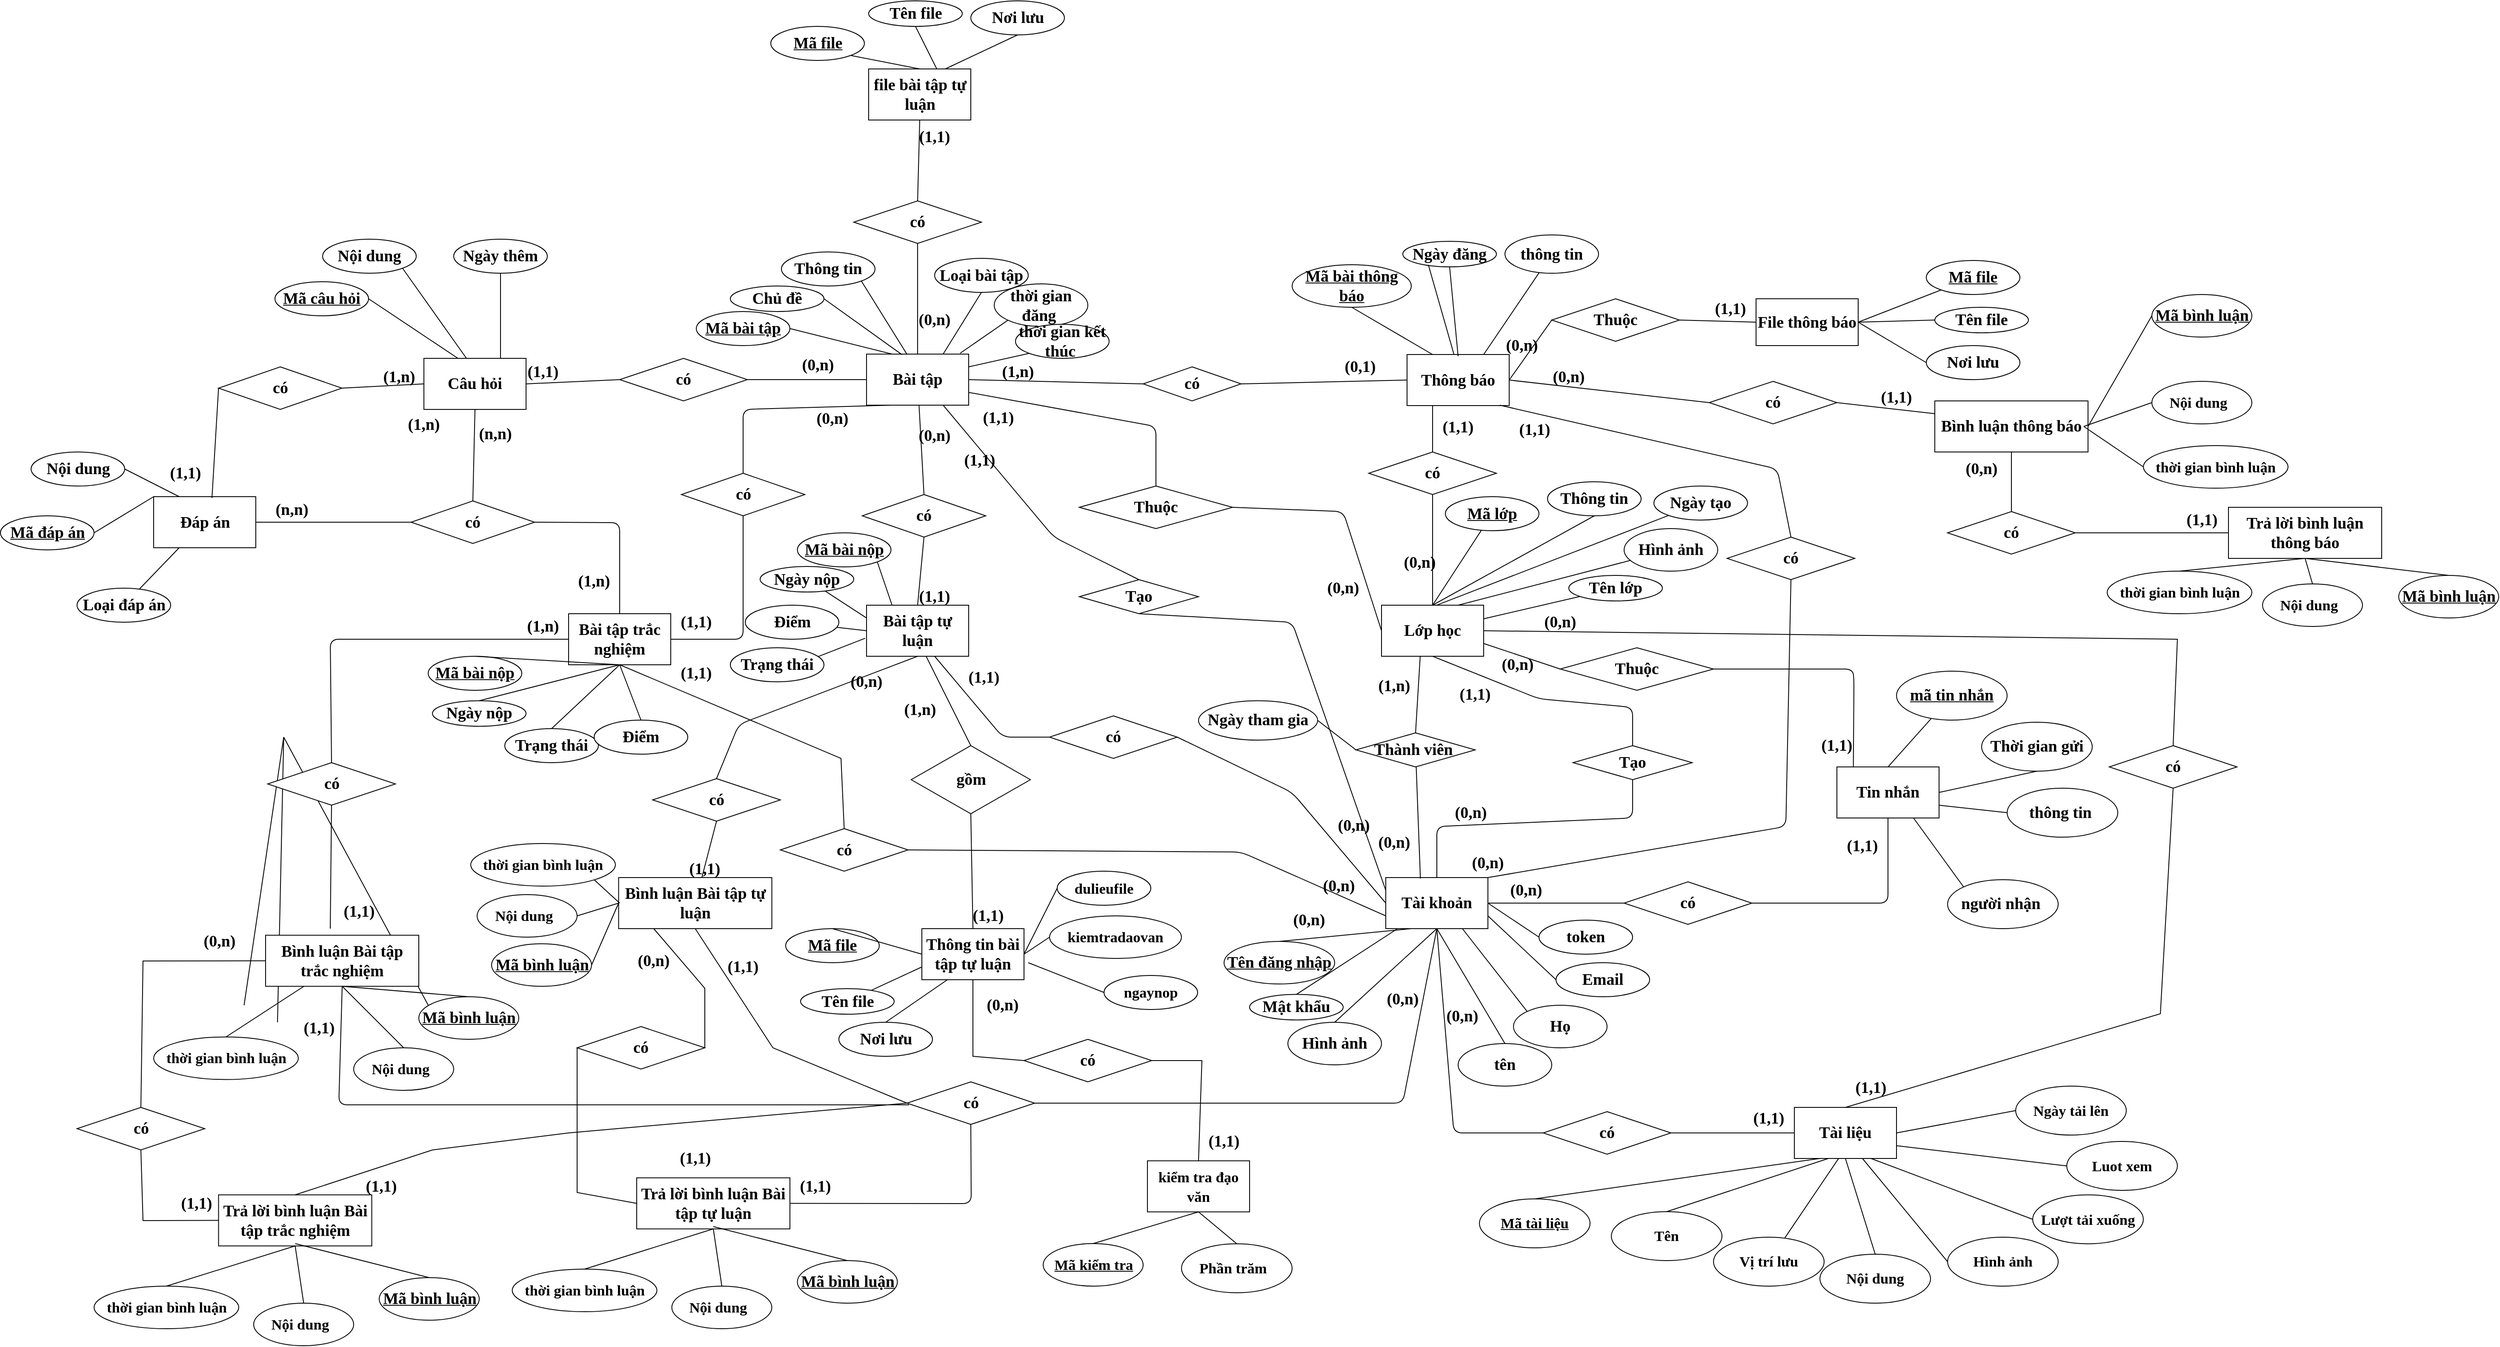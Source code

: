 <mxfile version="20.0.1" type="device"><diagram id="7c6WtioHcW3OPOWDKWHG" name="Page-1"><mxGraphModel dx="3076" dy="1874" grid="1" gridSize="10" guides="1" tooltips="1" connect="1" arrows="1" fold="1" page="1" pageScale="1" pageWidth="827" pageHeight="1169" math="0" shadow="0"><root><mxCell id="0"/><mxCell id="1" parent="0"/><mxCell id="xlYO0OR1x6RYiKkx8NzZ-1" value="Bài tập" style="rounded=0;whiteSpace=wrap;html=1;fontSize=19;fontFamily=Times New Roman;fontStyle=1;" parent="1" vertex="1"><mxGeometry x="80" y="205" width="120" height="60" as="geometry"/></mxCell><mxCell id="xlYO0OR1x6RYiKkx8NzZ-2" value="Chủ đề" style="ellipse;whiteSpace=wrap;html=1;fontSize=19;fontFamily=Times New Roman;fontStyle=1" parent="1" vertex="1"><mxGeometry x="-80" y="125" width="110" height="30" as="geometry"/></mxCell><mxCell id="xlYO0OR1x6RYiKkx8NzZ-3" value="Mã bài tập" style="ellipse;whiteSpace=wrap;html=1;fontSize=19;fontFamily=Times New Roman;fontStyle=5" parent="1" vertex="1"><mxGeometry x="-120" y="155" width="110" height="40" as="geometry"/></mxCell><mxCell id="xlYO0OR1x6RYiKkx8NzZ-4" value="Thông tin" style="ellipse;whiteSpace=wrap;html=1;fontSize=19;fontFamily=Times New Roman;fontStyle=1" parent="1" vertex="1"><mxGeometry x="-20" y="85" width="110" height="40" as="geometry"/></mxCell><mxCell id="xlYO0OR1x6RYiKkx8NzZ-5" value="thời gian đăng&amp;nbsp;" style="ellipse;whiteSpace=wrap;html=1;fontSize=19;fontFamily=Times New Roman;fontStyle=1" parent="1" vertex="1"><mxGeometry x="230" y="122.5" width="110" height="50" as="geometry"/></mxCell><mxCell id="xlYO0OR1x6RYiKkx8NzZ-6" value="Loại bài tập" style="ellipse;whiteSpace=wrap;html=1;fontSize=19;fontFamily=Times New Roman;fontStyle=1" parent="1" vertex="1"><mxGeometry x="160" y="92.5" width="110" height="40" as="geometry"/></mxCell><mxCell id="xlYO0OR1x6RYiKkx8NzZ-7" value="thời gian kết thúc&amp;nbsp;" style="ellipse;whiteSpace=wrap;html=1;fontSize=19;fontFamily=Times New Roman;fontStyle=1" parent="1" vertex="1"><mxGeometry x="255" y="170" width="110" height="40" as="geometry"/></mxCell><mxCell id="xlYO0OR1x6RYiKkx8NzZ-9" value="Lớp học" style="rounded=0;whiteSpace=wrap;html=1;fontSize=19;fontFamily=Times New Roman;fontStyle=1;" parent="1" vertex="1"><mxGeometry x="685" y="500" width="120" height="60" as="geometry"/></mxCell><mxCell id="xlYO0OR1x6RYiKkx8NzZ-10" value="Tên lớp" style="ellipse;whiteSpace=wrap;html=1;fontSize=19;fontFamily=Times New Roman;fontStyle=1" parent="1" vertex="1"><mxGeometry x="905" y="465" width="110" height="30" as="geometry"/></mxCell><mxCell id="xlYO0OR1x6RYiKkx8NzZ-11" value="Mã lớp" style="ellipse;whiteSpace=wrap;html=1;fontSize=19;fontFamily=Times New Roman;fontStyle=5" parent="1" vertex="1"><mxGeometry x="760" y="372.5" width="110" height="40" as="geometry"/></mxCell><mxCell id="xlYO0OR1x6RYiKkx8NzZ-12" value="Thông tin" style="ellipse;whiteSpace=wrap;html=1;fontSize=19;fontFamily=Times New Roman;fontStyle=1" parent="1" vertex="1"><mxGeometry x="880" y="355" width="110" height="40" as="geometry"/></mxCell><mxCell id="xlYO0OR1x6RYiKkx8NzZ-13" value="Hình ảnh" style="ellipse;whiteSpace=wrap;html=1;fontSize=19;fontFamily=Times New Roman;fontStyle=1" parent="1" vertex="1"><mxGeometry x="970" y="410" width="110" height="50" as="geometry"/></mxCell><mxCell id="xlYO0OR1x6RYiKkx8NzZ-14" value="Ngày tạo" style="ellipse;whiteSpace=wrap;html=1;fontSize=19;fontFamily=Times New Roman;fontStyle=1" parent="1" vertex="1"><mxGeometry x="1005" y="360" width="110" height="40" as="geometry"/></mxCell><mxCell id="xlYO0OR1x6RYiKkx8NzZ-24" value="Bài tập tự luận" style="rounded=0;whiteSpace=wrap;html=1;fontSize=19;fontFamily=Times New Roman;fontStyle=1;" parent="1" vertex="1"><mxGeometry x="80" y="500" width="120" height="60" as="geometry"/></mxCell><mxCell id="xlYO0OR1x6RYiKkx8NzZ-31" value="Bài tập trắc nghiệm" style="rounded=0;whiteSpace=wrap;html=1;fontSize=19;fontFamily=Times New Roman;fontStyle=1;" parent="1" vertex="1"><mxGeometry x="-270" y="510" width="120" height="60" as="geometry"/></mxCell><mxCell id="xlYO0OR1x6RYiKkx8NzZ-32" value="Câu hỏi" style="rounded=0;whiteSpace=wrap;html=1;fontSize=19;fontFamily=Times New Roman;fontStyle=1;" parent="1" vertex="1"><mxGeometry x="-440" y="210" width="120" height="60" as="geometry"/></mxCell><mxCell id="xlYO0OR1x6RYiKkx8NzZ-33" value="Đáp án" style="rounded=0;whiteSpace=wrap;html=1;fontSize=19;fontFamily=Times New Roman;fontStyle=1;" parent="1" vertex="1"><mxGeometry x="-757.5" y="372.5" width="120" height="60" as="geometry"/></mxCell><mxCell id="xlYO0OR1x6RYiKkx8NzZ-34" value="Thông tin bài tập tự luận" style="rounded=0;whiteSpace=wrap;html=1;fontSize=19;fontFamily=Times New Roman;fontStyle=1;" parent="1" vertex="1"><mxGeometry x="145" y="880" width="120" height="60" as="geometry"/></mxCell><mxCell id="xlYO0OR1x6RYiKkx8NzZ-36" value="file bài tập tự luận" style="rounded=0;whiteSpace=wrap;html=1;fontSize=19;fontFamily=Times New Roman;fontStyle=1;" parent="1" vertex="1"><mxGeometry x="82.5" y="-130" width="120" height="60" as="geometry"/></mxCell><mxCell id="xlYO0OR1x6RYiKkx8NzZ-37" value="Thông báo" style="rounded=0;whiteSpace=wrap;html=1;fontSize=19;fontFamily=Times New Roman;fontStyle=1;" parent="1" vertex="1"><mxGeometry x="715" y="205.5" width="120" height="60" as="geometry"/></mxCell><mxCell id="xlYO0OR1x6RYiKkx8NzZ-45" value="Tên file" style="ellipse;whiteSpace=wrap;html=1;fontSize=19;fontFamily=Times New Roman;fontStyle=1" parent="1" vertex="1"><mxGeometry x="82.5" y="-210" width="110" height="30" as="geometry"/></mxCell><mxCell id="xlYO0OR1x6RYiKkx8NzZ-46" value="Mã file" style="ellipse;whiteSpace=wrap;html=1;fontSize=19;fontFamily=Times New Roman;fontStyle=5" parent="1" vertex="1"><mxGeometry x="-32.5" y="-180" width="110" height="40" as="geometry"/></mxCell><mxCell id="xlYO0OR1x6RYiKkx8NzZ-47" value="Nơi lưu" style="ellipse;whiteSpace=wrap;html=1;fontSize=19;fontFamily=Times New Roman;fontStyle=1" parent="1" vertex="1"><mxGeometry x="202.5" y="-210" width="110" height="40" as="geometry"/></mxCell><mxCell id="xlYO0OR1x6RYiKkx8NzZ-51" value="Ngày đăng" style="ellipse;whiteSpace=wrap;html=1;fontSize=19;fontFamily=Times New Roman;fontStyle=1" parent="1" vertex="1"><mxGeometry x="710" y="72.5" width="110" height="30" as="geometry"/></mxCell><mxCell id="xlYO0OR1x6RYiKkx8NzZ-52" value="Mã bài thông báo" style="ellipse;whiteSpace=wrap;html=1;fontSize=19;fontFamily=Times New Roman;fontStyle=5" parent="1" vertex="1"><mxGeometry x="580" y="100" width="140" height="50" as="geometry"/></mxCell><mxCell id="xlYO0OR1x6RYiKkx8NzZ-53" value="thông tin" style="ellipse;whiteSpace=wrap;html=1;fontSize=19;fontFamily=Times New Roman;fontStyle=1" parent="1" vertex="1"><mxGeometry x="830" y="65" width="110" height="45" as="geometry"/></mxCell><mxCell id="xlYO0OR1x6RYiKkx8NzZ-56" value="Tên file" style="ellipse;whiteSpace=wrap;html=1;fontSize=19;fontFamily=Times New Roman;fontStyle=1;" parent="1" vertex="1"><mxGeometry x="2.5" y="950.5" width="110" height="30" as="geometry"/></mxCell><mxCell id="xlYO0OR1x6RYiKkx8NzZ-57" value="Mã file" style="ellipse;whiteSpace=wrap;html=1;fontSize=19;fontFamily=Times New Roman;fontStyle=5;" parent="1" vertex="1"><mxGeometry x="-15" y="880" width="110" height="40" as="geometry"/></mxCell><mxCell id="xlYO0OR1x6RYiKkx8NzZ-58" value="Nơi lưu" style="ellipse;whiteSpace=wrap;html=1;fontSize=19;fontFamily=Times New Roman;fontStyle=1;" parent="1" vertex="1"><mxGeometry x="47.5" y="990" width="110" height="40" as="geometry"/></mxCell><mxCell id="xlYO0OR1x6RYiKkx8NzZ-59" value="Ngày nộp" style="ellipse;whiteSpace=wrap;html=1;fontSize=19;fontFamily=Times New Roman;fontStyle=1" parent="1" vertex="1"><mxGeometry x="-430" y="612.25" width="110" height="30" as="geometry"/></mxCell><mxCell id="xlYO0OR1x6RYiKkx8NzZ-60" value="Mã bài nộp" style="ellipse;whiteSpace=wrap;html=1;fontSize=19;fontFamily=Times New Roman;fontStyle=5" parent="1" vertex="1"><mxGeometry x="-435" y="560" width="110" height="40" as="geometry"/></mxCell><mxCell id="xlYO0OR1x6RYiKkx8NzZ-61" value="Trạng thái" style="ellipse;whiteSpace=wrap;html=1;fontSize=19;fontFamily=Times New Roman;fontStyle=1" parent="1" vertex="1"><mxGeometry x="-345" y="645" width="110" height="40" as="geometry"/></mxCell><mxCell id="xlYO0OR1x6RYiKkx8NzZ-62" value="Điểm" style="ellipse;whiteSpace=wrap;html=1;fontSize=19;fontFamily=Times New Roman;fontStyle=1" parent="1" vertex="1"><mxGeometry x="-240" y="635" width="110" height="40" as="geometry"/></mxCell><mxCell id="xlYO0OR1x6RYiKkx8NzZ-63" value="Ngày nộp" style="ellipse;whiteSpace=wrap;html=1;fontSize=19;fontFamily=Times New Roman;fontStyle=1" parent="1" vertex="1"><mxGeometry x="-45" y="454.5" width="110" height="30" as="geometry"/></mxCell><mxCell id="xlYO0OR1x6RYiKkx8NzZ-64" value="Mã bài nộp" style="ellipse;whiteSpace=wrap;html=1;fontSize=19;fontFamily=Times New Roman;fontStyle=5" parent="1" vertex="1"><mxGeometry x="-1.25" y="415" width="110" height="40" as="geometry"/></mxCell><mxCell id="xlYO0OR1x6RYiKkx8NzZ-65" value="Trạng thái" style="ellipse;whiteSpace=wrap;html=1;fontSize=19;fontFamily=Times New Roman;fontStyle=1" parent="1" vertex="1"><mxGeometry x="-80" y="550" width="110" height="40" as="geometry"/></mxCell><mxCell id="xlYO0OR1x6RYiKkx8NzZ-66" value="Điểm" style="ellipse;whiteSpace=wrap;html=1;fontSize=19;fontFamily=Times New Roman;fontStyle=1" parent="1" vertex="1"><mxGeometry x="-62.5" y="500" width="110" height="40" as="geometry"/></mxCell><mxCell id="xlYO0OR1x6RYiKkx8NzZ-67" value="Mã câu hỏi" style="ellipse;whiteSpace=wrap;html=1;fontSize=19;fontFamily=Times New Roman;fontStyle=5" parent="1" vertex="1"><mxGeometry x="-615" y="120" width="110" height="40" as="geometry"/></mxCell><mxCell id="xlYO0OR1x6RYiKkx8NzZ-68" value="Nội dung" style="ellipse;whiteSpace=wrap;html=1;fontSize=19;fontFamily=Times New Roman;fontStyle=1" parent="1" vertex="1"><mxGeometry x="-559" y="70" width="110" height="40" as="geometry"/></mxCell><mxCell id="xlYO0OR1x6RYiKkx8NzZ-71" value="Ngày thêm" style="ellipse;whiteSpace=wrap;html=1;fontSize=19;fontFamily=Times New Roman;fontStyle=1" parent="1" vertex="1"><mxGeometry x="-405" y="70" width="110" height="40" as="geometry"/></mxCell><mxCell id="xlYO0OR1x6RYiKkx8NzZ-73" value="Mã đáp án" style="ellipse;whiteSpace=wrap;html=1;fontSize=19;fontFamily=Times New Roman;fontStyle=5" parent="1" vertex="1"><mxGeometry x="-937.5" y="395" width="110" height="40" as="geometry"/></mxCell><mxCell id="xlYO0OR1x6RYiKkx8NzZ-74" value="Nội dung" style="ellipse;whiteSpace=wrap;html=1;fontSize=19;fontFamily=Times New Roman;fontStyle=1" parent="1" vertex="1"><mxGeometry x="-901.5" y="320" width="110" height="40" as="geometry"/></mxCell><mxCell id="xlYO0OR1x6RYiKkx8NzZ-76" value="Loại đáp án" style="ellipse;whiteSpace=wrap;html=1;fontSize=19;fontFamily=Times New Roman;fontStyle=1" parent="1" vertex="1"><mxGeometry x="-847.5" y="480" width="110" height="40" as="geometry"/></mxCell><mxCell id="xlYO0OR1x6RYiKkx8NzZ-77" value="File thông báo" style="rounded=0;whiteSpace=wrap;html=1;fontSize=19;fontFamily=Times New Roman;fontStyle=1;" parent="1" vertex="1"><mxGeometry x="1125" y="140" width="120" height="55" as="geometry"/></mxCell><mxCell id="xlYO0OR1x6RYiKkx8NzZ-78" value="Tên file" style="ellipse;whiteSpace=wrap;html=1;fontSize=19;fontFamily=Times New Roman;fontStyle=1" parent="1" vertex="1"><mxGeometry x="1335" y="150" width="110" height="30" as="geometry"/></mxCell><mxCell id="xlYO0OR1x6RYiKkx8NzZ-79" value="Mã file" style="ellipse;whiteSpace=wrap;html=1;fontSize=19;fontFamily=Times New Roman;fontStyle=5" parent="1" vertex="1"><mxGeometry x="1325" y="95" width="110" height="40" as="geometry"/></mxCell><mxCell id="xlYO0OR1x6RYiKkx8NzZ-80" value="Nơi lưu" style="ellipse;whiteSpace=wrap;html=1;fontSize=19;fontFamily=Times New Roman;fontStyle=1" parent="1" vertex="1"><mxGeometry x="1325" y="195" width="110" height="40" as="geometry"/></mxCell><mxCell id="xlYO0OR1x6RYiKkx8NzZ-82" value="" style="endArrow=none;html=1;fontSize=19;exitX=1;exitY=0.5;exitDx=0;exitDy=0;fontFamily=Times New Roman;fontStyle=1" parent="1" source="xlYO0OR1x6RYiKkx8NzZ-77" target="xlYO0OR1x6RYiKkx8NzZ-79" edge="1"><mxGeometry width="50" height="50" relative="1" as="geometry"><mxPoint x="1255" y="5" as="sourcePoint"/><mxPoint x="1305" y="-45" as="targetPoint"/></mxGeometry></mxCell><mxCell id="xlYO0OR1x6RYiKkx8NzZ-83" value="" style="endArrow=none;html=1;fontSize=19;entryX=0;entryY=0.5;entryDx=0;entryDy=0;exitX=1;exitY=0.5;exitDx=0;exitDy=0;fontFamily=Times New Roman;fontStyle=1" parent="1" source="xlYO0OR1x6RYiKkx8NzZ-77" target="xlYO0OR1x6RYiKkx8NzZ-78" edge="1"><mxGeometry width="50" height="50" relative="1" as="geometry"><mxPoint x="1255" y="180" as="sourcePoint"/><mxPoint x="1335" y="125" as="targetPoint"/></mxGeometry></mxCell><mxCell id="xlYO0OR1x6RYiKkx8NzZ-84" value="" style="endArrow=none;html=1;fontSize=19;entryX=0;entryY=0.5;entryDx=0;entryDy=0;exitX=1;exitY=0.5;exitDx=0;exitDy=0;fontFamily=Times New Roman;fontStyle=1" parent="1" source="xlYO0OR1x6RYiKkx8NzZ-77" target="xlYO0OR1x6RYiKkx8NzZ-80" edge="1"><mxGeometry width="50" height="50" relative="1" as="geometry"><mxPoint x="1265" y="190" as="sourcePoint"/><mxPoint x="1345" y="135" as="targetPoint"/></mxGeometry></mxCell><mxCell id="xlYO0OR1x6RYiKkx8NzZ-85" value="" style="endArrow=none;html=1;fontSize=19;entryX=0.5;entryY=1;entryDx=0;entryDy=0;exitX=0.25;exitY=0;exitDx=0;exitDy=0;fontFamily=Times New Roman;fontStyle=1" parent="1" source="xlYO0OR1x6RYiKkx8NzZ-37" target="xlYO0OR1x6RYiKkx8NzZ-52" edge="1"><mxGeometry width="50" height="50" relative="1" as="geometry"><mxPoint x="750" y="217.5" as="sourcePoint"/><mxPoint x="910" y="25.5" as="targetPoint"/></mxGeometry></mxCell><mxCell id="xlYO0OR1x6RYiKkx8NzZ-86" value="" style="endArrow=none;html=1;fontSize=19;entryX=0.5;entryY=1;entryDx=0;entryDy=0;fontFamily=Times New Roman;fontStyle=1" parent="1" target="xlYO0OR1x6RYiKkx8NzZ-51" edge="1"><mxGeometry width="50" height="50" relative="1" as="geometry"><mxPoint x="775" y="207.5" as="sourcePoint"/><mxPoint x="645" y="350.5" as="targetPoint"/></mxGeometry></mxCell><mxCell id="xlYO0OR1x6RYiKkx8NzZ-87" value="" style="endArrow=none;html=1;fontSize=19;exitX=0.75;exitY=0;exitDx=0;exitDy=0;fontFamily=Times New Roman;fontStyle=1" parent="1" source="xlYO0OR1x6RYiKkx8NzZ-37" target="xlYO0OR1x6RYiKkx8NzZ-53" edge="1"><mxGeometry width="50" height="50" relative="1" as="geometry"><mxPoint x="785" y="275.5" as="sourcePoint"/><mxPoint x="765" y="350.5" as="targetPoint"/></mxGeometry></mxCell><mxCell id="xlYO0OR1x6RYiKkx8NzZ-88" value="" style="endArrow=none;html=1;fontSize=19;entryX=0.5;entryY=0;entryDx=0;entryDy=0;exitX=0;exitY=0.5;exitDx=0;exitDy=0;fontFamily=Times New Roman;fontStyle=1" parent="1" source="xlYO0OR1x6RYiKkx8NzZ-34" target="xlYO0OR1x6RYiKkx8NzZ-57" edge="1"><mxGeometry width="50" height="50" relative="1" as="geometry"><mxPoint x="815" y="910" as="sourcePoint"/><mxPoint x="795" y="985" as="targetPoint"/></mxGeometry></mxCell><mxCell id="xlYO0OR1x6RYiKkx8NzZ-89" value="" style="endArrow=none;html=1;fontSize=19;exitX=0;exitY=0.75;exitDx=0;exitDy=0;fontFamily=Times New Roman;fontStyle=1" parent="1" source="xlYO0OR1x6RYiKkx8NzZ-34" target="xlYO0OR1x6RYiKkx8NzZ-56" edge="1"><mxGeometry width="50" height="50" relative="1" as="geometry"><mxPoint x="205" y="900" as="sourcePoint"/><mxPoint x="85" y="1000" as="targetPoint"/></mxGeometry></mxCell><mxCell id="xlYO0OR1x6RYiKkx8NzZ-90" value="" style="endArrow=none;html=1;fontSize=19;entryX=0.5;entryY=0;entryDx=0;entryDy=0;exitX=0.25;exitY=1;exitDx=0;exitDy=0;fontFamily=Times New Roman;fontStyle=1" parent="1" source="xlYO0OR1x6RYiKkx8NzZ-34" target="xlYO0OR1x6RYiKkx8NzZ-58" edge="1"><mxGeometry width="50" height="50" relative="1" as="geometry"><mxPoint x="215" y="910" as="sourcePoint"/><mxPoint x="95" y="1010" as="targetPoint"/></mxGeometry></mxCell><mxCell id="xlYO0OR1x6RYiKkx8NzZ-91" value="" style="endArrow=none;html=1;fontSize=19;entryX=1;entryY=0.5;entryDx=0;entryDy=0;exitX=0.347;exitY=0.011;exitDx=0;exitDy=0;exitPerimeter=0;fontFamily=Times New Roman;fontStyle=1" parent="1" source="xlYO0OR1x6RYiKkx8NzZ-1" target="xlYO0OR1x6RYiKkx8NzZ-2" edge="1"><mxGeometry width="50" height="50" relative="1" as="geometry"><mxPoint x="250" y="130" as="sourcePoint"/><mxPoint x="300" y="80" as="targetPoint"/></mxGeometry></mxCell><mxCell id="xlYO0OR1x6RYiKkx8NzZ-92" value="" style="endArrow=none;html=1;fontSize=19;entryX=1;entryY=1;entryDx=0;entryDy=0;exitX=0.398;exitY=0.011;exitDx=0;exitDy=0;exitPerimeter=0;fontFamily=Times New Roman;fontStyle=1" parent="1" source="xlYO0OR1x6RYiKkx8NzZ-1" target="xlYO0OR1x6RYiKkx8NzZ-4" edge="1"><mxGeometry width="50" height="50" relative="1" as="geometry"><mxPoint x="260" y="140" as="sourcePoint"/><mxPoint x="310" y="90" as="targetPoint"/></mxGeometry></mxCell><mxCell id="xlYO0OR1x6RYiKkx8NzZ-93" value="" style="endArrow=none;html=1;fontSize=19;entryX=0.5;entryY=1;entryDx=0;entryDy=0;exitX=0.75;exitY=0;exitDx=0;exitDy=0;fontFamily=Times New Roman;fontStyle=1" parent="1" source="xlYO0OR1x6RYiKkx8NzZ-1" target="xlYO0OR1x6RYiKkx8NzZ-6" edge="1"><mxGeometry width="50" height="50" relative="1" as="geometry"><mxPoint x="270" y="150" as="sourcePoint"/><mxPoint x="320" y="100" as="targetPoint"/></mxGeometry></mxCell><mxCell id="xlYO0OR1x6RYiKkx8NzZ-94" value="" style="endArrow=none;html=1;fontSize=19;entryX=0;entryY=1;entryDx=0;entryDy=0;fontFamily=Times New Roman;fontStyle=1" parent="1" target="xlYO0OR1x6RYiKkx8NzZ-5" edge="1"><mxGeometry width="50" height="50" relative="1" as="geometry"><mxPoint x="190" y="204" as="sourcePoint"/><mxPoint x="330" y="110" as="targetPoint"/></mxGeometry></mxCell><mxCell id="xlYO0OR1x6RYiKkx8NzZ-95" value="" style="endArrow=none;html=1;fontSize=19;entryX=1;entryY=0.5;entryDx=0;entryDy=0;exitX=0.25;exitY=0;exitDx=0;exitDy=0;fontFamily=Times New Roman;fontStyle=1" parent="1" source="xlYO0OR1x6RYiKkx8NzZ-1" target="xlYO0OR1x6RYiKkx8NzZ-3" edge="1"><mxGeometry width="50" height="50" relative="1" as="geometry"><mxPoint x="180" y="240" as="sourcePoint"/><mxPoint x="340" y="120" as="targetPoint"/></mxGeometry></mxCell><mxCell id="xlYO0OR1x6RYiKkx8NzZ-96" value="" style="endArrow=none;html=1;fontSize=19;entryX=0;entryY=1;entryDx=0;entryDy=0;exitX=1;exitY=0.25;exitDx=0;exitDy=0;fontFamily=Times New Roman;fontStyle=1" parent="1" source="xlYO0OR1x6RYiKkx8NzZ-1" target="xlYO0OR1x6RYiKkx8NzZ-7" edge="1"><mxGeometry width="50" height="50" relative="1" as="geometry"><mxPoint x="190" y="250" as="sourcePoint"/><mxPoint x="226.194" y="152.716" as="targetPoint"/></mxGeometry></mxCell><mxCell id="xlYO0OR1x6RYiKkx8NzZ-98" value="" style="endArrow=none;html=1;fontSize=19;entryX=1;entryY=0.5;entryDx=0;entryDy=0;exitX=0;exitY=0;exitDx=0;exitDy=0;fontFamily=Times New Roman;fontStyle=1" parent="1" source="xlYO0OR1x6RYiKkx8NzZ-33" target="xlYO0OR1x6RYiKkx8NzZ-73" edge="1"><mxGeometry width="50" height="50" relative="1" as="geometry"><mxPoint x="-687.5" y="422.5" as="sourcePoint"/><mxPoint x="-637.5" y="372.5" as="targetPoint"/></mxGeometry></mxCell><mxCell id="xlYO0OR1x6RYiKkx8NzZ-99" value="" style="endArrow=none;html=1;fontSize=19;entryX=1;entryY=0.5;entryDx=0;entryDy=0;exitX=0.25;exitY=0;exitDx=0;exitDy=0;fontFamily=Times New Roman;fontStyle=1" parent="1" source="xlYO0OR1x6RYiKkx8NzZ-33" target="xlYO0OR1x6RYiKkx8NzZ-74" edge="1"><mxGeometry width="50" height="50" relative="1" as="geometry"><mxPoint x="-747.5" y="412.5" as="sourcePoint"/><mxPoint x="-837.5" y="372.5" as="targetPoint"/></mxGeometry></mxCell><mxCell id="xlYO0OR1x6RYiKkx8NzZ-101" value="" style="endArrow=none;html=1;fontSize=19;exitX=0.25;exitY=1;exitDx=0;exitDy=0;fontFamily=Times New Roman;fontStyle=1" parent="1" source="xlYO0OR1x6RYiKkx8NzZ-33" target="xlYO0OR1x6RYiKkx8NzZ-76" edge="1"><mxGeometry width="50" height="50" relative="1" as="geometry"><mxPoint x="-703.087" y="382.5" as="sourcePoint"/><mxPoint x="-747.426" y="297.162" as="targetPoint"/></mxGeometry></mxCell><mxCell id="xlYO0OR1x6RYiKkx8NzZ-102" value="" style="endArrow=none;html=1;fontSize=19;entryX=1;entryY=0.5;entryDx=0;entryDy=0;fontFamily=Times New Roman;fontStyle=1" parent="1" target="xlYO0OR1x6RYiKkx8NzZ-67" edge="1"><mxGeometry width="50" height="50" relative="1" as="geometry"><mxPoint x="-400" y="210" as="sourcePoint"/><mxPoint x="-270" y="220" as="targetPoint"/></mxGeometry></mxCell><mxCell id="xlYO0OR1x6RYiKkx8NzZ-103" value="" style="endArrow=none;html=1;fontSize=19;entryX=1;entryY=1;entryDx=0;entryDy=0;fontFamily=Times New Roman;fontStyle=1" parent="1" target="xlYO0OR1x6RYiKkx8NzZ-68" edge="1"><mxGeometry width="50" height="50" relative="1" as="geometry"><mxPoint x="-390" y="210" as="sourcePoint"/><mxPoint x="-495" y="150.0" as="targetPoint"/></mxGeometry></mxCell><mxCell id="xlYO0OR1x6RYiKkx8NzZ-105" value="" style="endArrow=none;html=1;fontSize=19;entryX=0.5;entryY=1;entryDx=0;entryDy=0;exitX=0.75;exitY=0;exitDx=0;exitDy=0;fontFamily=Times New Roman;fontStyle=1" parent="1" source="xlYO0OR1x6RYiKkx8NzZ-32" target="xlYO0OR1x6RYiKkx8NzZ-71" edge="1"><mxGeometry width="50" height="50" relative="1" as="geometry"><mxPoint x="-370" y="220.0" as="sourcePoint"/><mxPoint x="-415" y="75.0" as="targetPoint"/></mxGeometry></mxCell><mxCell id="xlYO0OR1x6RYiKkx8NzZ-106" value="" style="endArrow=none;html=1;fontSize=19;entryX=1;entryY=1;entryDx=0;entryDy=0;exitX=0.5;exitY=0;exitDx=0;exitDy=0;fontFamily=Times New Roman;fontStyle=1" parent="1" source="xlYO0OR1x6RYiKkx8NzZ-36" target="xlYO0OR1x6RYiKkx8NzZ-46" edge="1"><mxGeometry width="50" height="50" relative="1" as="geometry"><mxPoint x="202.5" y="-170" as="sourcePoint"/><mxPoint x="252.5" y="-220" as="targetPoint"/></mxGeometry></mxCell><mxCell id="xlYO0OR1x6RYiKkx8NzZ-107" value="" style="endArrow=none;html=1;fontSize=19;entryX=0.5;entryY=1;entryDx=0;entryDy=0;exitX=0.667;exitY=0;exitDx=0;exitDy=0;exitPerimeter=0;fontFamily=Times New Roman;fontStyle=1" parent="1" source="xlYO0OR1x6RYiKkx8NzZ-36" target="xlYO0OR1x6RYiKkx8NzZ-45" edge="1"><mxGeometry width="50" height="50" relative="1" as="geometry"><mxPoint x="202.5" y="-170" as="sourcePoint"/><mxPoint x="252.5" y="-220" as="targetPoint"/></mxGeometry></mxCell><mxCell id="xlYO0OR1x6RYiKkx8NzZ-108" value="" style="endArrow=none;html=1;fontSize=19;entryX=0.5;entryY=1;entryDx=0;entryDy=0;exitX=0.75;exitY=0;exitDx=0;exitDy=0;fontFamily=Times New Roman;fontStyle=1" parent="1" source="xlYO0OR1x6RYiKkx8NzZ-36" target="xlYO0OR1x6RYiKkx8NzZ-47" edge="1"><mxGeometry width="50" height="50" relative="1" as="geometry"><mxPoint x="172.54" y="-120" as="sourcePoint"/><mxPoint x="177.5" y="-190" as="targetPoint"/></mxGeometry></mxCell><mxCell id="xlYO0OR1x6RYiKkx8NzZ-109" value="" style="endArrow=none;html=1;fontSize=19;entryX=0.75;entryY=0;entryDx=0;entryDy=0;fontFamily=Times New Roman;fontStyle=1" parent="1" source="xlYO0OR1x6RYiKkx8NzZ-13" target="xlYO0OR1x6RYiKkx8NzZ-9" edge="1"><mxGeometry width="50" height="50" relative="1" as="geometry"><mxPoint x="850" y="560" as="sourcePoint"/><mxPoint x="900" y="510" as="targetPoint"/></mxGeometry></mxCell><mxCell id="xlYO0OR1x6RYiKkx8NzZ-110" value="" style="endArrow=none;html=1;fontSize=19;entryX=0.544;entryY=-0.003;entryDx=0;entryDy=0;entryPerimeter=0;fontFamily=Times New Roman;fontStyle=1" parent="1" source="xlYO0OR1x6RYiKkx8NzZ-14" target="xlYO0OR1x6RYiKkx8NzZ-9" edge="1"><mxGeometry width="50" height="50" relative="1" as="geometry"><mxPoint x="895.812" y="517.541" as="sourcePoint"/><mxPoint x="790" y="565" as="targetPoint"/></mxGeometry></mxCell><mxCell id="xlYO0OR1x6RYiKkx8NzZ-111" value="" style="endArrow=none;html=1;fontSize=19;entryX=0.5;entryY=0;entryDx=0;entryDy=0;exitX=0.5;exitY=1;exitDx=0;exitDy=0;fontFamily=Times New Roman;fontStyle=1" parent="1" source="xlYO0OR1x6RYiKkx8NzZ-12" target="xlYO0OR1x6RYiKkx8NzZ-9" edge="1"><mxGeometry width="50" height="50" relative="1" as="geometry"><mxPoint x="874.056" y="468.493" as="sourcePoint"/><mxPoint x="765.28" y="564.82" as="targetPoint"/></mxGeometry></mxCell><mxCell id="xlYO0OR1x6RYiKkx8NzZ-112" value="" style="endArrow=none;html=1;fontSize=19;fontFamily=Times New Roman;fontStyle=1" parent="1" source="xlYO0OR1x6RYiKkx8NzZ-10" target="xlYO0OR1x6RYiKkx8NzZ-9" edge="1"><mxGeometry width="50" height="50" relative="1" as="geometry"><mxPoint x="775" y="440" as="sourcePoint"/><mxPoint x="760" y="565" as="targetPoint"/></mxGeometry></mxCell><mxCell id="xlYO0OR1x6RYiKkx8NzZ-113" value="" style="endArrow=none;html=1;fontSize=19;entryX=0.5;entryY=0;entryDx=0;entryDy=0;fontFamily=Times New Roman;fontStyle=1" parent="1" source="xlYO0OR1x6RYiKkx8NzZ-11" target="xlYO0OR1x6RYiKkx8NzZ-9" edge="1"><mxGeometry width="50" height="50" relative="1" as="geometry"><mxPoint x="683.35" y="459.826" as="sourcePoint"/><mxPoint x="743.0" y="565" as="targetPoint"/></mxGeometry></mxCell><mxCell id="xlYO0OR1x6RYiKkx8NzZ-114" value="" style="endArrow=none;html=1;fontSize=19;entryX=0.5;entryY=1;entryDx=0;entryDy=0;exitX=1;exitY=0.25;exitDx=0;exitDy=0;fontFamily=Times New Roman;fontStyle=1" parent="1" edge="1"><mxGeometry width="50" height="50" relative="1" as="geometry"><mxPoint x="770" y="205" as="sourcePoint"/><mxPoint x="740" y="100" as="targetPoint"/></mxGeometry></mxCell><mxCell id="xlYO0OR1x6RYiKkx8NzZ-120" value="" style="endArrow=none;html=1;fontSize=19;entryX=0.5;entryY=0;entryDx=0;entryDy=0;exitX=0.5;exitY=1;exitDx=0;exitDy=0;fontFamily=Times New Roman;fontStyle=1" parent="1" source="xlYO0OR1x6RYiKkx8NzZ-31" target="xlYO0OR1x6RYiKkx8NzZ-60" edge="1"><mxGeometry width="50" height="50" relative="1" as="geometry"><mxPoint x="-140" y="650" as="sourcePoint"/><mxPoint x="-90" y="600" as="targetPoint"/></mxGeometry></mxCell><mxCell id="xlYO0OR1x6RYiKkx8NzZ-121" value="" style="endArrow=none;html=1;fontSize=19;entryX=0.5;entryY=0;entryDx=0;entryDy=0;exitX=0.5;exitY=1;exitDx=0;exitDy=0;fontFamily=Times New Roman;fontStyle=1" parent="1" source="xlYO0OR1x6RYiKkx8NzZ-31" target="xlYO0OR1x6RYiKkx8NzZ-59" edge="1"><mxGeometry width="50" height="50" relative="1" as="geometry"><mxPoint x="-253" y="570" as="sourcePoint"/><mxPoint x="-490" y="645" as="targetPoint"/></mxGeometry></mxCell><mxCell id="xlYO0OR1x6RYiKkx8NzZ-122" value="" style="endArrow=none;html=1;fontSize=19;entryX=0.5;entryY=0;entryDx=0;entryDy=0;exitX=0.5;exitY=1;exitDx=0;exitDy=0;fontFamily=Times New Roman;fontStyle=1" parent="1" source="xlYO0OR1x6RYiKkx8NzZ-31" target="xlYO0OR1x6RYiKkx8NzZ-61" edge="1"><mxGeometry width="50" height="50" relative="1" as="geometry"><mxPoint x="-260" y="560" as="sourcePoint"/><mxPoint x="-355" y="655" as="targetPoint"/></mxGeometry></mxCell><mxCell id="xlYO0OR1x6RYiKkx8NzZ-123" value="" style="endArrow=none;html=1;fontSize=19;entryX=0.5;entryY=0;entryDx=0;entryDy=0;exitX=0.5;exitY=1;exitDx=0;exitDy=0;fontFamily=Times New Roman;fontStyle=1" parent="1" source="xlYO0OR1x6RYiKkx8NzZ-31" target="xlYO0OR1x6RYiKkx8NzZ-62" edge="1"><mxGeometry width="50" height="50" relative="1" as="geometry"><mxPoint x="-250" y="570" as="sourcePoint"/><mxPoint x="-235" y="630" as="targetPoint"/></mxGeometry></mxCell><mxCell id="xlYO0OR1x6RYiKkx8NzZ-124" value="" style="endArrow=none;html=1;fontSize=19;entryX=0.25;entryY=0;entryDx=0;entryDy=0;exitX=1;exitY=1;exitDx=0;exitDy=0;fontFamily=Times New Roman;fontStyle=1" parent="1" source="xlYO0OR1x6RYiKkx8NzZ-64" target="xlYO0OR1x6RYiKkx8NzZ-24" edge="1"><mxGeometry width="50" height="50" relative="1" as="geometry"><mxPoint x="60" y="650" as="sourcePoint"/><mxPoint x="110" y="600" as="targetPoint"/></mxGeometry></mxCell><mxCell id="xlYO0OR1x6RYiKkx8NzZ-125" value="" style="endArrow=none;html=1;fontSize=19;fontFamily=Times New Roman;fontStyle=1;entryX=0;entryY=0.25;entryDx=0;entryDy=0;" parent="1" source="xlYO0OR1x6RYiKkx8NzZ-63" target="xlYO0OR1x6RYiKkx8NzZ-24" edge="1"><mxGeometry width="50" height="50" relative="1" as="geometry"><mxPoint x="35" y="630" as="sourcePoint"/><mxPoint x="80" y="540" as="targetPoint"/></mxGeometry></mxCell><mxCell id="xlYO0OR1x6RYiKkx8NzZ-127" value="" style="endArrow=none;html=1;fontSize=19;entryX=0;entryY=0.5;entryDx=0;entryDy=0;fontFamily=Times New Roman;fontStyle=1" parent="1" source="xlYO0OR1x6RYiKkx8NzZ-66" target="xlYO0OR1x6RYiKkx8NzZ-24" edge="1"><mxGeometry width="50" height="50" relative="1" as="geometry"><mxPoint x="50" y="520" as="sourcePoint"/><mxPoint x="220" y="590" as="targetPoint"/></mxGeometry></mxCell><mxCell id="xlYO0OR1x6RYiKkx8NzZ-128" value="" style="endArrow=none;html=1;fontSize=19;exitX=0.942;exitY=0.255;exitDx=0;exitDy=0;entryX=-0.013;entryY=0.647;entryDx=0;entryDy=0;entryPerimeter=0;fontFamily=Times New Roman;fontStyle=1;exitPerimeter=0;" parent="1" source="xlYO0OR1x6RYiKkx8NzZ-65" target="xlYO0OR1x6RYiKkx8NzZ-24" edge="1"><mxGeometry width="50" height="50" relative="1" as="geometry"><mxPoint x="170" y="640" as="sourcePoint"/><mxPoint x="200" y="570" as="targetPoint"/></mxGeometry></mxCell><mxCell id="xlYO0OR1x6RYiKkx8NzZ-129" value="Thuộc" style="rhombus;whiteSpace=wrap;html=1;fontSize=19;fontFamily=Times New Roman;fontStyle=1" parent="1" vertex="1"><mxGeometry x="330" y="360" width="180" height="50" as="geometry"/></mxCell><mxCell id="xlYO0OR1x6RYiKkx8NzZ-130" value="" style="endArrow=none;html=1;fontSize=19;entryX=1;entryY=0.75;entryDx=0;entryDy=0;exitX=0.5;exitY=0;exitDx=0;exitDy=0;fontFamily=Times New Roman;fontStyle=1" parent="1" source="xlYO0OR1x6RYiKkx8NzZ-129" target="xlYO0OR1x6RYiKkx8NzZ-1" edge="1"><mxGeometry width="50" height="50" relative="1" as="geometry"><mxPoint x="510" y="160" as="sourcePoint"/><mxPoint x="560" y="110" as="targetPoint"/><Array as="points"><mxPoint x="420" y="290"/></Array></mxGeometry></mxCell><mxCell id="xlYO0OR1x6RYiKkx8NzZ-131" value="" style="endArrow=none;html=1;fontSize=19;exitX=0;exitY=0.5;exitDx=0;exitDy=0;entryX=1;entryY=0.5;entryDx=0;entryDy=0;fontFamily=Times New Roman;fontStyle=1" parent="1" source="xlYO0OR1x6RYiKkx8NzZ-9" target="xlYO0OR1x6RYiKkx8NzZ-129" edge="1"><mxGeometry width="50" height="50" relative="1" as="geometry"><mxPoint x="350.0" y="540" as="sourcePoint"/><mxPoint x="510" y="530" as="targetPoint"/><Array as="points"><mxPoint x="640" y="390"/></Array></mxGeometry></mxCell><mxCell id="xlYO0OR1x6RYiKkx8NzZ-132" value="có" style="rhombus;whiteSpace=wrap;html=1;fontSize=19;fontFamily=Times New Roman;fontStyle=1" parent="1" vertex="1"><mxGeometry x="-210" y="210" width="150" height="50" as="geometry"/></mxCell><mxCell id="xlYO0OR1x6RYiKkx8NzZ-133" value="" style="endArrow=none;html=1;fontSize=19;entryX=1;entryY=0.5;entryDx=0;entryDy=0;exitX=0;exitY=0.5;exitDx=0;exitDy=0;fontFamily=Times New Roman;fontStyle=1" parent="1" source="xlYO0OR1x6RYiKkx8NzZ-132" target="xlYO0OR1x6RYiKkx8NzZ-32" edge="1"><mxGeometry width="50" height="50" relative="1" as="geometry"><mxPoint x="-370" y="410" as="sourcePoint"/><mxPoint x="-320" y="360" as="targetPoint"/></mxGeometry></mxCell><mxCell id="xlYO0OR1x6RYiKkx8NzZ-134" value="" style="endArrow=none;html=1;fontSize=19;exitX=0;exitY=0.5;exitDx=0;exitDy=0;fontFamily=Times New Roman;fontStyle=1" parent="1" source="xlYO0OR1x6RYiKkx8NzZ-1" edge="1"><mxGeometry width="50" height="50" relative="1" as="geometry"><mxPoint x="-200" y="245" as="sourcePoint"/><mxPoint x="-60" y="235" as="targetPoint"/></mxGeometry></mxCell><mxCell id="xlYO0OR1x6RYiKkx8NzZ-138" value="có" style="rhombus;whiteSpace=wrap;html=1;fontSize=19;fontFamily=Times New Roman;fontStyle=1" parent="1" vertex="1"><mxGeometry x="75" y="370" width="145" height="50" as="geometry"/></mxCell><mxCell id="xlYO0OR1x6RYiKkx8NzZ-139" value="" style="endArrow=none;html=1;fontSize=19;exitX=0.5;exitY=0;exitDx=0;exitDy=0;fontFamily=Times New Roman;fontStyle=1" parent="1" source="xlYO0OR1x6RYiKkx8NzZ-138" target="xlYO0OR1x6RYiKkx8NzZ-1" edge="1"><mxGeometry width="50" height="50" relative="1" as="geometry"><mxPoint x="130" y="370" as="sourcePoint"/><mxPoint x="180" y="320" as="targetPoint"/></mxGeometry></mxCell><mxCell id="xlYO0OR1x6RYiKkx8NzZ-140" value="" style="endArrow=none;html=1;fontSize=19;exitX=0.5;exitY=0;exitDx=0;exitDy=0;entryX=0.5;entryY=1;entryDx=0;entryDy=0;fontFamily=Times New Roman;fontStyle=1" parent="1" source="xlYO0OR1x6RYiKkx8NzZ-24" target="xlYO0OR1x6RYiKkx8NzZ-138" edge="1"><mxGeometry width="50" height="50" relative="1" as="geometry"><mxPoint x="157.5" y="380" as="sourcePoint"/><mxPoint x="151.667" y="275" as="targetPoint"/></mxGeometry></mxCell><mxCell id="xlYO0OR1x6RYiKkx8NzZ-141" value="gồm" style="rhombus;whiteSpace=wrap;html=1;fontSize=19;fontFamily=Times New Roman;fontStyle=1" parent="1" vertex="1"><mxGeometry x="132.5" y="665" width="140" height="80" as="geometry"/></mxCell><mxCell id="xlYO0OR1x6RYiKkx8NzZ-142" value="" style="endArrow=none;html=1;fontSize=19;entryX=0.5;entryY=0;entryDx=0;entryDy=0;fontFamily=Times New Roman;fontStyle=1" parent="1" target="xlYO0OR1x6RYiKkx8NzZ-141" edge="1"><mxGeometry width="50" height="50" relative="1" as="geometry"><mxPoint x="150" y="560" as="sourcePoint"/><mxPoint x="100" y="480" as="targetPoint"/></mxGeometry></mxCell><mxCell id="xlYO0OR1x6RYiKkx8NzZ-143" value="" style="endArrow=none;html=1;fontSize=19;entryX=0.5;entryY=1;entryDx=0;entryDy=0;exitX=0.5;exitY=0;exitDx=0;exitDy=0;fontFamily=Times New Roman;fontStyle=1" parent="1" source="xlYO0OR1x6RYiKkx8NzZ-34" target="xlYO0OR1x6RYiKkx8NzZ-141" edge="1"><mxGeometry width="50" height="50" relative="1" as="geometry"><mxPoint x="160.0" y="570" as="sourcePoint"/><mxPoint x="210.0" y="670" as="targetPoint"/></mxGeometry></mxCell><mxCell id="xlYO0OR1x6RYiKkx8NzZ-144" value="có" style="rhombus;whiteSpace=wrap;html=1;fontSize=19;fontFamily=Times New Roman;fontStyle=1" parent="1" vertex="1"><mxGeometry x="-137.5" y="345" width="145" height="50" as="geometry"/></mxCell><mxCell id="xlYO0OR1x6RYiKkx8NzZ-149" value="có" style="rhombus;whiteSpace=wrap;html=1;fontSize=19;fontFamily=Times New Roman;fontStyle=1" parent="1" vertex="1"><mxGeometry x="670" y="320" width="150" height="50" as="geometry"/></mxCell><mxCell id="xlYO0OR1x6RYiKkx8NzZ-150" value="" style="endArrow=none;html=1;fontSize=19;entryX=0.5;entryY=0;entryDx=0;entryDy=0;exitX=0.5;exitY=1;exitDx=0;exitDy=0;fontFamily=Times New Roman;fontStyle=1" parent="1" source="xlYO0OR1x6RYiKkx8NzZ-149" target="xlYO0OR1x6RYiKkx8NzZ-9" edge="1"><mxGeometry width="50" height="50" relative="1" as="geometry"><mxPoint x="650" y="530" as="sourcePoint"/><mxPoint x="700" y="480" as="targetPoint"/></mxGeometry></mxCell><mxCell id="xlYO0OR1x6RYiKkx8NzZ-151" value="" style="endArrow=none;html=1;fontSize=19;exitX=0.5;exitY=0;exitDx=0;exitDy=0;fontFamily=Times New Roman;fontStyle=1;entryX=0.25;entryY=1;entryDx=0;entryDy=0;" parent="1" source="xlYO0OR1x6RYiKkx8NzZ-149" target="xlYO0OR1x6RYiKkx8NzZ-37" edge="1"><mxGeometry width="50" height="50" relative="1" as="geometry"><mxPoint x="755" y="340" as="sourcePoint"/><mxPoint x="770" y="270" as="targetPoint"/></mxGeometry></mxCell><mxCell id="xlYO0OR1x6RYiKkx8NzZ-152" value="Thuộc" style="rhombus;whiteSpace=wrap;html=1;fontSize=19;fontFamily=Times New Roman;fontStyle=1" parent="1" vertex="1"><mxGeometry x="885" y="140" width="150" height="50" as="geometry"/></mxCell><mxCell id="xlYO0OR1x6RYiKkx8NzZ-154" value="" style="endArrow=none;html=1;fontSize=19;entryX=1;entryY=0.5;entryDx=0;entryDy=0;exitX=0;exitY=0.5;exitDx=0;exitDy=0;fontFamily=Times New Roman;fontStyle=1" parent="1" source="xlYO0OR1x6RYiKkx8NzZ-152" target="xlYO0OR1x6RYiKkx8NzZ-37" edge="1"><mxGeometry width="50" height="50" relative="1" as="geometry"><mxPoint x="680" y="-39.5" as="sourcePoint"/><mxPoint x="730" y="-89.5" as="targetPoint"/></mxGeometry></mxCell><mxCell id="xlYO0OR1x6RYiKkx8NzZ-155" value="" style="endArrow=none;html=1;fontSize=19;entryX=1;entryY=0.5;entryDx=0;entryDy=0;exitX=0;exitY=0.5;exitDx=0;exitDy=0;fontFamily=Times New Roman;fontStyle=1" parent="1" source="xlYO0OR1x6RYiKkx8NzZ-77" target="xlYO0OR1x6RYiKkx8NzZ-152" edge="1"><mxGeometry width="50" height="50" relative="1" as="geometry"><mxPoint x="895" y="175" as="sourcePoint"/><mxPoint x="830" y="170" as="targetPoint"/></mxGeometry></mxCell><mxCell id="xlYO0OR1x6RYiKkx8NzZ-156" value="" style="endArrow=none;html=1;fontSize=19;entryX=0.5;entryY=0;entryDx=0;entryDy=0;exitX=0.25;exitY=1;exitDx=0;exitDy=0;fontFamily=Times New Roman;fontStyle=1" parent="1" source="xlYO0OR1x6RYiKkx8NzZ-1" target="xlYO0OR1x6RYiKkx8NzZ-144" edge="1"><mxGeometry width="50" height="50" relative="1" as="geometry"><mxPoint x="-170" y="250" as="sourcePoint"/><mxPoint x="-120" y="200" as="targetPoint"/><Array as="points"><mxPoint x="-65" y="270"/></Array></mxGeometry></mxCell><mxCell id="xlYO0OR1x6RYiKkx8NzZ-157" value="" style="endArrow=none;html=1;fontSize=19;entryX=1;entryY=0.5;entryDx=0;entryDy=0;exitX=0.5;exitY=1;exitDx=0;exitDy=0;fontFamily=Times New Roman;fontStyle=1" parent="1" source="xlYO0OR1x6RYiKkx8NzZ-144" target="xlYO0OR1x6RYiKkx8NzZ-31" edge="1"><mxGeometry width="50" height="50" relative="1" as="geometry"><mxPoint x="-170" y="250" as="sourcePoint"/><mxPoint x="-120" y="200" as="targetPoint"/><Array as="points"><mxPoint x="-65" y="540"/></Array></mxGeometry></mxCell><mxCell id="xlYO0OR1x6RYiKkx8NzZ-164" value="có" style="rhombus;whiteSpace=wrap;html=1;fontSize=19;fontFamily=Times New Roman;fontStyle=1" parent="1" vertex="1"><mxGeometry x="65" y="25" width="150" height="50" as="geometry"/></mxCell><mxCell id="xlYO0OR1x6RYiKkx8NzZ-165" value="" style="endArrow=none;html=1;fontSize=19;entryX=0.5;entryY=1;entryDx=0;entryDy=0;exitX=0.5;exitY=0;exitDx=0;exitDy=0;fontFamily=Times New Roman;fontStyle=1" parent="1" source="xlYO0OR1x6RYiKkx8NzZ-1" target="xlYO0OR1x6RYiKkx8NzZ-164" edge="1"><mxGeometry width="50" height="50" relative="1" as="geometry"><mxPoint x="140" y="200" as="sourcePoint"/><mxPoint x="200" y="50" as="targetPoint"/></mxGeometry></mxCell><mxCell id="xlYO0OR1x6RYiKkx8NzZ-166" value="" style="endArrow=none;html=1;fontSize=19;entryX=0.5;entryY=1;entryDx=0;entryDy=0;exitX=0.5;exitY=0;exitDx=0;exitDy=0;fontFamily=Times New Roman;fontStyle=1" parent="1" source="xlYO0OR1x6RYiKkx8NzZ-164" target="xlYO0OR1x6RYiKkx8NzZ-36" edge="1"><mxGeometry width="50" height="50" relative="1" as="geometry"><mxPoint x="140" y="10" as="sourcePoint"/><mxPoint x="200" y="50" as="targetPoint"/></mxGeometry></mxCell><mxCell id="xlYO0OR1x6RYiKkx8NzZ-167" value="có" style="rhombus;whiteSpace=wrap;html=1;fontSize=19;fontFamily=Times New Roman;fontStyle=1" parent="1" vertex="1"><mxGeometry x="-455" y="377.5" width="145" height="50" as="geometry"/></mxCell><mxCell id="xlYO0OR1x6RYiKkx8NzZ-168" value="" style="endArrow=none;html=1;fontSize=19;entryX=0.5;entryY=1;entryDx=0;entryDy=0;exitX=0.5;exitY=0;exitDx=0;exitDy=0;fontFamily=Times New Roman;fontStyle=1" parent="1" source="xlYO0OR1x6RYiKkx8NzZ-167" target="xlYO0OR1x6RYiKkx8NzZ-32" edge="1"><mxGeometry width="50" height="50" relative="1" as="geometry"><mxPoint x="-340" y="380" as="sourcePoint"/><mxPoint x="-290" y="330" as="targetPoint"/></mxGeometry></mxCell><mxCell id="xlYO0OR1x6RYiKkx8NzZ-169" value="" style="endArrow=none;html=1;fontSize=19;exitX=0;exitY=0.5;exitDx=0;exitDy=0;fontFamily=Times New Roman;fontStyle=1;entryX=1;entryY=0.5;entryDx=0;entryDy=0;" parent="1" source="xlYO0OR1x6RYiKkx8NzZ-167" target="xlYO0OR1x6RYiKkx8NzZ-33" edge="1"><mxGeometry width="50" height="50" relative="1" as="geometry"><mxPoint x="-340" y="380" as="sourcePoint"/><mxPoint x="-520" y="710" as="targetPoint"/><Array as="points"/></mxGeometry></mxCell><mxCell id="xlYO0OR1x6RYiKkx8NzZ-170" value="" style="endArrow=none;html=1;fontSize=19;entryX=1;entryY=0.5;entryDx=0;entryDy=0;exitX=0.5;exitY=0;exitDx=0;exitDy=0;fontFamily=Times New Roman;fontStyle=1" parent="1" source="xlYO0OR1x6RYiKkx8NzZ-31" target="xlYO0OR1x6RYiKkx8NzZ-167" edge="1"><mxGeometry width="50" height="50" relative="1" as="geometry"><mxPoint x="-340" y="380" as="sourcePoint"/><mxPoint x="-290" y="330" as="targetPoint"/><Array as="points"><mxPoint x="-210" y="403"/></Array></mxGeometry></mxCell><mxCell id="xlYO0OR1x6RYiKkx8NzZ-171" value="(1,1)" style="text;html=1;align=center;verticalAlign=middle;whiteSpace=wrap;rounded=0;fontSize=19;fontFamily=Times New Roman;fontStyle=1" parent="1" vertex="1"><mxGeometry x="215" y="270" width="40" height="20" as="geometry"/></mxCell><mxCell id="xlYO0OR1x6RYiKkx8NzZ-176" value="(0,n)" style="text;html=1;align=center;verticalAlign=middle;whiteSpace=wrap;rounded=0;fontSize=19;fontFamily=Times New Roman;fontStyle=1" parent="1" vertex="1"><mxGeometry x="710" y="440" width="40" height="20" as="geometry"/></mxCell><mxCell id="xlYO0OR1x6RYiKkx8NzZ-177" value="(1,1)" style="text;html=1;align=center;verticalAlign=middle;whiteSpace=wrap;rounded=0;fontSize=19;fontFamily=Times New Roman;fontStyle=1" parent="1" vertex="1"><mxGeometry x="755" y="280.5" width="40" height="20" as="geometry"/></mxCell><mxCell id="xlYO0OR1x6RYiKkx8NzZ-178" value="(1,1)" style="text;html=1;align=center;verticalAlign=middle;whiteSpace=wrap;rounded=0;fontSize=19;fontFamily=Times New Roman;fontStyle=1" parent="1" vertex="1"><mxGeometry x="1075" y="142" width="40" height="20" as="geometry"/></mxCell><mxCell id="xlYO0OR1x6RYiKkx8NzZ-179" value="(0,n)" style="text;html=1;align=center;verticalAlign=middle;whiteSpace=wrap;rounded=0;fontSize=19;fontFamily=Times New Roman;fontStyle=1" parent="1" vertex="1"><mxGeometry x="620" y="470" width="40" height="20" as="geometry"/></mxCell><mxCell id="xlYO0OR1x6RYiKkx8NzZ-186" value="Tài khoản" style="rounded=0;whiteSpace=wrap;html=1;fontSize=19;fontFamily=Times New Roman;fontStyle=1;" parent="1" vertex="1"><mxGeometry x="690" y="820" width="120" height="60" as="geometry"/></mxCell><mxCell id="xlYO0OR1x6RYiKkx8NzZ-187" value="Mật khẩu" style="ellipse;whiteSpace=wrap;html=1;fontSize=19;fontFamily=Times New Roman;fontStyle=1" parent="1" vertex="1"><mxGeometry x="530" y="957.25" width="110" height="30" as="geometry"/></mxCell><mxCell id="xlYO0OR1x6RYiKkx8NzZ-188" value="Tên đăng nhập" style="ellipse;whiteSpace=wrap;html=1;fontSize=19;fontFamily=Times New Roman;fontStyle=5" parent="1" vertex="1"><mxGeometry x="500" y="895" width="130" height="50" as="geometry"/></mxCell><mxCell id="xlYO0OR1x6RYiKkx8NzZ-189" value="Email" style="ellipse;whiteSpace=wrap;html=1;fontSize=19;fontFamily=Times New Roman;fontStyle=1" parent="1" vertex="1"><mxGeometry x="890" y="920" width="110" height="40" as="geometry"/></mxCell><mxCell id="xlYO0OR1x6RYiKkx8NzZ-190" value="tên" style="ellipse;whiteSpace=wrap;html=1;fontSize=19;fontFamily=Times New Roman;fontStyle=1" parent="1" vertex="1"><mxGeometry x="775" y="1015" width="110" height="50" as="geometry"/></mxCell><mxCell id="xlYO0OR1x6RYiKkx8NzZ-191" value="Họ" style="ellipse;whiteSpace=wrap;html=1;fontSize=19;fontFamily=Times New Roman;fontStyle=1" parent="1" vertex="1"><mxGeometry x="840" y="970" width="110" height="50" as="geometry"/></mxCell><mxCell id="xlYO0OR1x6RYiKkx8NzZ-192" value="Hình ảnh" style="ellipse;whiteSpace=wrap;html=1;fontSize=19;fontFamily=Times New Roman;fontStyle=1" parent="1" vertex="1"><mxGeometry x="575" y="990" width="110" height="50" as="geometry"/></mxCell><mxCell id="xlYO0OR1x6RYiKkx8NzZ-193" value="" style="endArrow=none;html=1;fontSize=19;entryX=0;entryY=0;entryDx=0;entryDy=0;exitX=0.75;exitY=1;exitDx=0;exitDy=0;fontFamily=Times New Roman;fontStyle=1" parent="1" source="xlYO0OR1x6RYiKkx8NzZ-186" target="xlYO0OR1x6RYiKkx8NzZ-191" edge="1"><mxGeometry width="50" height="50" relative="1" as="geometry"><mxPoint x="820" y="845" as="sourcePoint"/><mxPoint x="906.109" y="774.142" as="targetPoint"/></mxGeometry></mxCell><mxCell id="xlYO0OR1x6RYiKkx8NzZ-194" value="" style="endArrow=none;html=1;fontSize=19;entryX=0.5;entryY=0;entryDx=0;entryDy=0;exitX=0.5;exitY=1;exitDx=0;exitDy=0;fontFamily=Times New Roman;fontStyle=1" parent="1" source="xlYO0OR1x6RYiKkx8NzZ-186" target="xlYO0OR1x6RYiKkx8NzZ-190" edge="1"><mxGeometry width="50" height="50" relative="1" as="geometry"><mxPoint x="820" y="860" as="sourcePoint"/><mxPoint x="896.109" y="842.678" as="targetPoint"/></mxGeometry></mxCell><mxCell id="xlYO0OR1x6RYiKkx8NzZ-195" value="" style="endArrow=none;html=1;fontSize=19;entryX=0.5;entryY=0;entryDx=0;entryDy=0;exitX=0.5;exitY=1;exitDx=0;exitDy=0;fontFamily=Times New Roman;fontStyle=1" parent="1" source="xlYO0OR1x6RYiKkx8NzZ-186" target="xlYO0OR1x6RYiKkx8NzZ-192" edge="1"><mxGeometry width="50" height="50" relative="1" as="geometry"><mxPoint x="810" y="870" as="sourcePoint"/><mxPoint x="986.109" y="827.322" as="targetPoint"/></mxGeometry></mxCell><mxCell id="xlYO0OR1x6RYiKkx8NzZ-196" value="" style="endArrow=none;html=1;fontSize=19;entryX=0.5;entryY=0;entryDx=0;entryDy=0;fontFamily=Times New Roman;fontStyle=1" parent="1" source="xlYO0OR1x6RYiKkx8NzZ-186" target="xlYO0OR1x6RYiKkx8NzZ-187" edge="1"><mxGeometry width="50" height="50" relative="1" as="geometry"><mxPoint x="790" y="890" as="sourcePoint"/><mxPoint x="755" y="690" as="targetPoint"/></mxGeometry></mxCell><mxCell id="xlYO0OR1x6RYiKkx8NzZ-197" value="" style="endArrow=none;html=1;fontSize=19;entryX=0.5;entryY=0;entryDx=0;entryDy=0;exitX=0.25;exitY=1;exitDx=0;exitDy=0;fontFamily=Times New Roman;fontStyle=1" parent="1" source="xlYO0OR1x6RYiKkx8NzZ-186" target="xlYO0OR1x6RYiKkx8NzZ-188" edge="1"><mxGeometry width="50" height="50" relative="1" as="geometry"><mxPoint x="770" y="890" as="sourcePoint"/><mxPoint x="795" y="965" as="targetPoint"/></mxGeometry></mxCell><mxCell id="xlYO0OR1x6RYiKkx8NzZ-198" value="Thành viên&amp;nbsp;" style="rhombus;whiteSpace=wrap;html=1;fontSize=19;fontFamily=Times New Roman;fontStyle=1" parent="1" vertex="1"><mxGeometry x="655" y="650" width="140" height="40" as="geometry"/></mxCell><mxCell id="xlYO0OR1x6RYiKkx8NzZ-199" value="" style="endArrow=none;html=1;fontSize=19;entryX=0.339;entryY=0.019;entryDx=0;entryDy=0;fontFamily=Times New Roman;fontStyle=1;entryPerimeter=0;" parent="1" source="xlYO0OR1x6RYiKkx8NzZ-198" target="xlYO0OR1x6RYiKkx8NzZ-186" edge="1"><mxGeometry width="50" height="50" relative="1" as="geometry"><mxPoint x="690" y="720" as="sourcePoint"/><mxPoint x="830" y="900" as="targetPoint"/></mxGeometry></mxCell><mxCell id="xlYO0OR1x6RYiKkx8NzZ-200" value="" style="endArrow=none;html=1;fontSize=19;entryX=0.5;entryY=0;entryDx=0;entryDy=0;exitX=0.379;exitY=0.993;exitDx=0;exitDy=0;exitPerimeter=0;fontFamily=Times New Roman;fontStyle=1" parent="1" source="xlYO0OR1x6RYiKkx8NzZ-9" target="xlYO0OR1x6RYiKkx8NzZ-198" edge="1"><mxGeometry width="50" height="50" relative="1" as="geometry"><mxPoint x="785" y="1095" as="sourcePoint"/><mxPoint x="800" y="865" as="targetPoint"/></mxGeometry></mxCell><mxCell id="xlYO0OR1x6RYiKkx8NzZ-201" value="Ngày tham gia" style="ellipse;whiteSpace=wrap;html=1;fontSize=19;fontFamily=Times New Roman;fontStyle=1" parent="1" vertex="1"><mxGeometry x="470" y="612.25" width="140" height="46.25" as="geometry"/></mxCell><mxCell id="xlYO0OR1x6RYiKkx8NzZ-202" value="" style="endArrow=none;html=1;fontSize=19;entryX=1;entryY=0.5;entryDx=0;entryDy=0;exitX=0;exitY=0.5;exitDx=0;exitDy=0;fontFamily=Times New Roman;fontStyle=1" parent="1" source="xlYO0OR1x6RYiKkx8NzZ-198" target="xlYO0OR1x6RYiKkx8NzZ-201" edge="1"><mxGeometry width="50" height="50" relative="1" as="geometry"><mxPoint x="780" y="950" as="sourcePoint"/><mxPoint x="830" y="900" as="targetPoint"/></mxGeometry></mxCell><mxCell id="xlYO0OR1x6RYiKkx8NzZ-203" value="(1,n)" style="text;html=1;align=center;verticalAlign=middle;whiteSpace=wrap;rounded=0;fontSize=19;fontFamily=Times New Roman;fontStyle=1" parent="1" vertex="1"><mxGeometry x="680" y="585" width="40" height="20" as="geometry"/></mxCell><mxCell id="xlYO0OR1x6RYiKkx8NzZ-204" value="(0,n)" style="text;html=1;align=center;verticalAlign=middle;whiteSpace=wrap;rounded=0;fontSize=19;fontFamily=Times New Roman;fontStyle=1" parent="1" vertex="1"><mxGeometry x="680" y="768.75" width="40" height="20" as="geometry"/></mxCell><mxCell id="xlYO0OR1x6RYiKkx8NzZ-205" value="Tạo" style="rhombus;whiteSpace=wrap;html=1;fontSize=19;fontFamily=Times New Roman;fontStyle=1" parent="1" vertex="1"><mxGeometry x="910" y="665" width="140" height="40" as="geometry"/></mxCell><mxCell id="xlYO0OR1x6RYiKkx8NzZ-206" value="" style="endArrow=none;html=1;fontSize=19;entryX=0.5;entryY=0;entryDx=0;entryDy=0;fontFamily=Times New Roman;fontStyle=1;exitX=0.5;exitY=1;exitDx=0;exitDy=0;" parent="1" source="xlYO0OR1x6RYiKkx8NzZ-205" target="xlYO0OR1x6RYiKkx8NzZ-186" edge="1"><mxGeometry width="50" height="50" relative="1" as="geometry"><mxPoint x="800" y="710" as="sourcePoint"/><mxPoint x="670" y="1050" as="targetPoint"/><Array as="points"><mxPoint x="980" y="750"/><mxPoint x="750" y="760"/></Array></mxGeometry></mxCell><mxCell id="xlYO0OR1x6RYiKkx8NzZ-207" value="" style="endArrow=none;html=1;fontSize=19;exitX=0.5;exitY=0;exitDx=0;exitDy=0;fontFamily=Times New Roman;fontStyle=1;entryX=0.5;entryY=1;entryDx=0;entryDy=0;" parent="1" source="xlYO0OR1x6RYiKkx8NzZ-205" target="xlYO0OR1x6RYiKkx8NzZ-9" edge="1"><mxGeometry width="50" height="50" relative="1" as="geometry"><mxPoint x="800" y="670" as="sourcePoint"/><mxPoint x="775.4" y="1127.12" as="targetPoint"/><Array as="points"><mxPoint x="980" y="620"/><mxPoint x="870" y="610"/></Array></mxGeometry></mxCell><mxCell id="xlYO0OR1x6RYiKkx8NzZ-208" value="(1,1)" style="text;html=1;align=center;verticalAlign=middle;whiteSpace=wrap;rounded=0;fontSize=19;fontFamily=Times New Roman;fontStyle=1" parent="1" vertex="1"><mxGeometry x="775" y="595" width="40" height="20" as="geometry"/></mxCell><mxCell id="xlYO0OR1x6RYiKkx8NzZ-209" value="(0,n)" style="text;html=1;align=center;verticalAlign=middle;whiteSpace=wrap;rounded=0;fontSize=19;fontFamily=Times New Roman;fontStyle=1" parent="1" vertex="1"><mxGeometry x="770" y="733.75" width="40" height="20" as="geometry"/></mxCell><mxCell id="xlYO0OR1x6RYiKkx8NzZ-212" value="" style="endArrow=none;html=1;fontSize=19;entryX=0;entryY=0.5;entryDx=0;entryDy=0;exitX=1;exitY=0.75;exitDx=0;exitDy=0;fontFamily=Times New Roman;fontStyle=1" parent="1" source="xlYO0OR1x6RYiKkx8NzZ-186" target="xlYO0OR1x6RYiKkx8NzZ-189" edge="1"><mxGeometry width="50" height="50" relative="1" as="geometry"><mxPoint x="830" y="720" as="sourcePoint"/><mxPoint x="880" y="670" as="targetPoint"/></mxGeometry></mxCell><mxCell id="xlYO0OR1x6RYiKkx8NzZ-213" value="(1,1)" style="text;html=1;align=center;verticalAlign=middle;whiteSpace=wrap;rounded=0;fontSize=19;fontFamily=Times New Roman;fontStyle=1" parent="1" vertex="1"><mxGeometry x="140" y="-60" width="40" height="20" as="geometry"/></mxCell><mxCell id="xlYO0OR1x6RYiKkx8NzZ-214" value="(0,n)" style="text;html=1;align=center;verticalAlign=middle;whiteSpace=wrap;rounded=0;fontSize=19;fontFamily=Times New Roman;fontStyle=1" parent="1" vertex="1"><mxGeometry x="140" y="155" width="40" height="20" as="geometry"/></mxCell><mxCell id="xlYO0OR1x6RYiKkx8NzZ-217" value="(0,n)" style="text;html=1;align=center;verticalAlign=middle;whiteSpace=wrap;rounded=0;fontSize=19;fontFamily=Times New Roman;fontStyle=1" parent="1" vertex="1"><mxGeometry x="830" y="185" width="40" height="20" as="geometry"/></mxCell><mxCell id="xlYO0OR1x6RYiKkx8NzZ-218" value="có" style="rhombus;whiteSpace=wrap;html=1;fontSize=19;fontFamily=Times New Roman;fontStyle=1" parent="1" vertex="1"><mxGeometry x="405" y="220" width="115" height="40" as="geometry"/></mxCell><mxCell id="xlYO0OR1x6RYiKkx8NzZ-219" value="" style="endArrow=none;html=1;fontSize=19;entryX=1;entryY=0.5;entryDx=0;entryDy=0;exitX=0;exitY=0.5;exitDx=0;exitDy=0;fontFamily=Times New Roman;fontStyle=1" parent="1" source="xlYO0OR1x6RYiKkx8NzZ-218" target="xlYO0OR1x6RYiKkx8NzZ-1" edge="1"><mxGeometry width="50" height="50" relative="1" as="geometry"><mxPoint x="280" y="340" as="sourcePoint"/><mxPoint x="330" y="290" as="targetPoint"/></mxGeometry></mxCell><mxCell id="xlYO0OR1x6RYiKkx8NzZ-220" value="" style="endArrow=none;html=1;fontSize=19;entryX=1;entryY=0.5;entryDx=0;entryDy=0;exitX=0;exitY=0.5;exitDx=0;exitDy=0;fontFamily=Times New Roman;fontStyle=1" parent="1" source="xlYO0OR1x6RYiKkx8NzZ-37" target="xlYO0OR1x6RYiKkx8NzZ-218" edge="1"><mxGeometry width="50" height="50" relative="1" as="geometry"><mxPoint x="510" y="370" as="sourcePoint"/><mxPoint x="560" y="320" as="targetPoint"/></mxGeometry></mxCell><mxCell id="xlYO0OR1x6RYiKkx8NzZ-221" value="(0,1)" style="text;html=1;align=center;verticalAlign=middle;whiteSpace=wrap;rounded=0;fontSize=19;fontFamily=Times New Roman;fontStyle=1" parent="1" vertex="1"><mxGeometry x="640" y="210" width="40" height="20" as="geometry"/></mxCell><mxCell id="xlYO0OR1x6RYiKkx8NzZ-222" value="(1,n)" style="text;html=1;align=center;verticalAlign=middle;whiteSpace=wrap;rounded=0;fontSize=19;fontFamily=Times New Roman;fontStyle=1" parent="1" vertex="1"><mxGeometry x="237.5" y="215.5" width="40" height="20" as="geometry"/></mxCell><mxCell id="xlYO0OR1x6RYiKkx8NzZ-223" value="(0,n)" style="text;html=1;align=center;verticalAlign=middle;whiteSpace=wrap;rounded=0;fontSize=19;fontFamily=Times New Roman;fontStyle=1" parent="1" vertex="1"><mxGeometry x="2.5" y="207.5" width="40" height="20" as="geometry"/></mxCell><mxCell id="xlYO0OR1x6RYiKkx8NzZ-225" value="(1,1)" style="text;html=1;align=center;verticalAlign=middle;whiteSpace=wrap;rounded=0;fontSize=19;fontFamily=Times New Roman;fontStyle=1" parent="1" vertex="1"><mxGeometry x="-320" y="215.5" width="40" height="20" as="geometry"/></mxCell><mxCell id="xlYO0OR1x6RYiKkx8NzZ-226" value="(1,n)" style="text;html=1;align=center;verticalAlign=middle;whiteSpace=wrap;rounded=0;fontSize=19;fontFamily=Times New Roman;fontStyle=1" parent="1" vertex="1"><mxGeometry x="-460" y="276" width="40" height="24.5" as="geometry"/></mxCell><mxCell id="xlYO0OR1x6RYiKkx8NzZ-229" value="(1,1)" style="text;html=1;align=center;verticalAlign=middle;whiteSpace=wrap;rounded=0;fontSize=19;fontFamily=Times New Roman;fontStyle=1" parent="1" vertex="1"><mxGeometry x="140" y="480" width="40" height="20" as="geometry"/></mxCell><mxCell id="xlYO0OR1x6RYiKkx8NzZ-230" value="(0,n)" style="text;html=1;align=center;verticalAlign=middle;whiteSpace=wrap;rounded=0;fontSize=19;fontFamily=Times New Roman;fontStyle=1" parent="1" vertex="1"><mxGeometry x="140" y="290.5" width="40" height="20" as="geometry"/></mxCell><mxCell id="xlYO0OR1x6RYiKkx8NzZ-231" value="(1,1)" style="text;html=1;align=center;verticalAlign=middle;whiteSpace=wrap;rounded=0;fontSize=19;fontFamily=Times New Roman;fontStyle=1" parent="1" vertex="1"><mxGeometry x="-140" y="510" width="40" height="20" as="geometry"/></mxCell><mxCell id="xlYO0OR1x6RYiKkx8NzZ-232" value="(0,n)" style="text;html=1;align=center;verticalAlign=middle;whiteSpace=wrap;rounded=0;fontSize=19;fontFamily=Times New Roman;fontStyle=1" parent="1" vertex="1"><mxGeometry x="20" y="270.5" width="40" height="20" as="geometry"/></mxCell><mxCell id="xlYO0OR1x6RYiKkx8NzZ-233" value="(1,n)" style="text;html=1;align=center;verticalAlign=middle;whiteSpace=wrap;rounded=0;fontSize=19;fontFamily=Times New Roman;fontStyle=1" parent="1" vertex="1"><mxGeometry x="-320" y="515" width="40" height="20" as="geometry"/></mxCell><mxCell id="xlYO0OR1x6RYiKkx8NzZ-236" value="(n,n)" style="text;html=1;align=center;verticalAlign=middle;whiteSpace=wrap;rounded=0;fontSize=19;fontFamily=Times New Roman;fontStyle=1" parent="1" vertex="1"><mxGeometry x="-615" y="372.5" width="40" height="30" as="geometry"/></mxCell><mxCell id="wStEhFrAmBUk3sCKfU8w-1" value="có" style="rhombus;whiteSpace=wrap;html=1;fontSize=19;fontFamily=Times New Roman;fontStyle=1" parent="1" vertex="1"><mxGeometry x="295" y="630" width="150" height="50" as="geometry"/></mxCell><mxCell id="wStEhFrAmBUk3sCKfU8w-2" value="" style="endArrow=none;html=1;fontFamily=Times New Roman;fontSize=19;align=center;entryX=0;entryY=0.5;entryDx=0;entryDy=0;fontStyle=1" parent="1" target="wStEhFrAmBUk3sCKfU8w-1" edge="1"><mxGeometry width="50" height="50" relative="1" as="geometry"><mxPoint x="160" y="560" as="sourcePoint"/><mxPoint x="380" y="530" as="targetPoint"/><Array as="points"><mxPoint x="240" y="655"/></Array></mxGeometry></mxCell><mxCell id="wStEhFrAmBUk3sCKfU8w-3" value="" style="endArrow=none;html=1;fontFamily=Times New Roman;fontSize=19;align=center;entryX=1;entryY=0.5;entryDx=0;entryDy=0;exitX=0;exitY=0.5;exitDx=0;exitDy=0;fontStyle=1" parent="1" source="xlYO0OR1x6RYiKkx8NzZ-186" target="wStEhFrAmBUk3sCKfU8w-1" edge="1"><mxGeometry width="50" height="50" relative="1" as="geometry"><mxPoint x="330" y="580" as="sourcePoint"/><mxPoint x="380" y="530" as="targetPoint"/><Array as="points"><mxPoint x="580" y="720"/></Array></mxGeometry></mxCell><mxCell id="wStEhFrAmBUk3sCKfU8w-4" value="(1,1)" style="text;html=1;align=center;verticalAlign=middle;whiteSpace=wrap;rounded=0;fontSize=19;fontFamily=Times New Roman;fontStyle=1" parent="1" vertex="1"><mxGeometry x="197.5" y="575" width="40" height="20" as="geometry"/></mxCell><mxCell id="wStEhFrAmBUk3sCKfU8w-5" value="(0,n)" style="text;html=1;align=center;verticalAlign=middle;whiteSpace=wrap;rounded=0;fontSize=19;fontFamily=Times New Roman;fontStyle=1" parent="1" vertex="1"><mxGeometry x="615" y="820" width="40" height="20" as="geometry"/></mxCell><mxCell id="wStEhFrAmBUk3sCKfU8w-6" value="(n,n)" style="text;html=1;align=center;verticalAlign=middle;whiteSpace=wrap;rounded=0;fontSize=19;fontFamily=Times New Roman;fontStyle=1" parent="1" vertex="1"><mxGeometry x="-376.25" y="287" width="40" height="24.5" as="geometry"/></mxCell><mxCell id="wStEhFrAmBUk3sCKfU8w-7" value="(1,n)" style="text;html=1;align=center;verticalAlign=middle;whiteSpace=wrap;rounded=0;fontSize=19;fontFamily=Times New Roman;fontStyle=1" parent="1" vertex="1"><mxGeometry x="-260" y="460" width="40" height="24.5" as="geometry"/></mxCell><mxCell id="wStEhFrAmBUk3sCKfU8w-8" value="có" style="rhombus;whiteSpace=wrap;html=1;fontSize=19;fontFamily=Times New Roman;fontStyle=1" parent="1" vertex="1"><mxGeometry x="-21.25" y="762.5" width="150" height="50" as="geometry"/></mxCell><mxCell id="wStEhFrAmBUk3sCKfU8w-10" value="" style="endArrow=none;html=1;fontFamily=Times New Roman;fontSize=19;align=center;entryX=1;entryY=0.5;entryDx=0;entryDy=0;exitX=0;exitY=0.75;exitDx=0;exitDy=0;fontStyle=1" parent="1" source="xlYO0OR1x6RYiKkx8NzZ-186" target="wStEhFrAmBUk3sCKfU8w-8" edge="1"><mxGeometry width="50" height="50" relative="1" as="geometry"><mxPoint x="-30" y="580" as="sourcePoint"/><mxPoint x="20" y="530" as="targetPoint"/><Array as="points"><mxPoint x="520" y="790"/></Array></mxGeometry></mxCell><mxCell id="wStEhFrAmBUk3sCKfU8w-11" value="(0,n)" style="text;html=1;align=center;verticalAlign=middle;whiteSpace=wrap;rounded=0;fontSize=19;fontFamily=Times New Roman;fontStyle=1" parent="1" vertex="1"><mxGeometry x="580" y="860" width="40" height="20" as="geometry"/></mxCell><mxCell id="wStEhFrAmBUk3sCKfU8w-12" value="(1,1)" style="text;html=1;align=center;verticalAlign=middle;whiteSpace=wrap;rounded=0;fontSize=19;fontFamily=Times New Roman;fontStyle=1" parent="1" vertex="1"><mxGeometry x="-140" y="570" width="40" height="20" as="geometry"/></mxCell><mxCell id="wStEhFrAmBUk3sCKfU8w-13" value="token" style="ellipse;whiteSpace=wrap;html=1;fontSize=19;fontFamily=Times New Roman;fontStyle=1" parent="1" vertex="1"><mxGeometry x="870" y="870" width="110" height="40" as="geometry"/></mxCell><mxCell id="wStEhFrAmBUk3sCKfU8w-14" value="" style="endArrow=none;html=1;fontSize=19;entryX=1;entryY=0.5;entryDx=0;entryDy=0;exitX=0;exitY=0.5;exitDx=0;exitDy=0;" parent="1" source="wStEhFrAmBUk3sCKfU8w-13" target="xlYO0OR1x6RYiKkx8NzZ-186" edge="1"><mxGeometry width="50" height="50" relative="1" as="geometry"><mxPoint x="630" y="570" as="sourcePoint"/><mxPoint x="680" y="520" as="targetPoint"/></mxGeometry></mxCell><mxCell id="wStEhFrAmBUk3sCKfU8w-15" value="Tạo" style="rhombus;whiteSpace=wrap;html=1;fontSize=19;fontFamily=Times New Roman;fontStyle=1" parent="1" vertex="1"><mxGeometry x="330" y="470" width="140" height="40" as="geometry"/></mxCell><mxCell id="wStEhFrAmBUk3sCKfU8w-17" value="" style="endArrow=none;html=1;fontSize=19;entryX=0.75;entryY=1;entryDx=0;entryDy=0;exitX=0.5;exitY=0;exitDx=0;exitDy=0;" parent="1" source="wStEhFrAmBUk3sCKfU8w-15" target="xlYO0OR1x6RYiKkx8NzZ-1" edge="1"><mxGeometry width="50" height="50" relative="1" as="geometry"><mxPoint x="320" y="480" as="sourcePoint"/><mxPoint x="680" y="520" as="targetPoint"/><Array as="points"><mxPoint x="300" y="420"/></Array></mxGeometry></mxCell><mxCell id="wStEhFrAmBUk3sCKfU8w-18" value="" style="endArrow=none;html=1;fontSize=19;entryX=0.5;entryY=1;entryDx=0;entryDy=0;exitX=0;exitY=0.25;exitDx=0;exitDy=0;" parent="1" source="xlYO0OR1x6RYiKkx8NzZ-186" target="wStEhFrAmBUk3sCKfU8w-15" edge="1"><mxGeometry width="50" height="50" relative="1" as="geometry"><mxPoint x="630" y="570" as="sourcePoint"/><mxPoint x="680" y="520" as="targetPoint"/><Array as="points"><mxPoint x="580" y="520"/></Array></mxGeometry></mxCell><mxCell id="wStEhFrAmBUk3sCKfU8w-19" value="(0,n)" style="text;html=1;align=center;verticalAlign=middle;whiteSpace=wrap;rounded=0;fontSize=19;fontFamily=Times New Roman;fontStyle=1" parent="1" vertex="1"><mxGeometry x="630" y="742.5" width="45" height="32.5" as="geometry"/></mxCell><mxCell id="wStEhFrAmBUk3sCKfU8w-20" value="(1,1)" style="text;html=1;align=center;verticalAlign=middle;whiteSpace=wrap;rounded=0;fontSize=19;fontFamily=Times New Roman;fontStyle=1" parent="1" vertex="1"><mxGeometry x="192.5" y="320" width="40" height="20" as="geometry"/></mxCell><mxCell id="wStEhFrAmBUk3sCKfU8w-21" value="" style="endArrow=none;html=1;fontSize=19;entryX=0.908;entryY=0.992;entryDx=0;entryDy=0;entryPerimeter=0;exitX=0.5;exitY=0;exitDx=0;exitDy=0;" parent="1" source="wStEhFrAmBUk3sCKfU8w-22" target="xlYO0OR1x6RYiKkx8NzZ-37" edge="1"><mxGeometry width="50" height="50" relative="1" as="geometry"><mxPoint x="630" y="570" as="sourcePoint"/><mxPoint x="680" y="520" as="targetPoint"/><Array as="points"><mxPoint x="1150" y="340"/></Array></mxGeometry></mxCell><mxCell id="wStEhFrAmBUk3sCKfU8w-22" value="có" style="rhombus;whiteSpace=wrap;html=1;fontSize=19;fontFamily=Times New Roman;fontStyle=1" parent="1" vertex="1"><mxGeometry x="1091" y="420" width="150" height="50" as="geometry"/></mxCell><mxCell id="wStEhFrAmBUk3sCKfU8w-23" value="" style="endArrow=none;html=1;fontSize=19;entryX=1;entryY=0;entryDx=0;entryDy=0;exitX=0.5;exitY=1;exitDx=0;exitDy=0;" parent="1" source="wStEhFrAmBUk3sCKfU8w-22" target="xlYO0OR1x6RYiKkx8NzZ-186" edge="1"><mxGeometry width="50" height="50" relative="1" as="geometry"><mxPoint x="630" y="570" as="sourcePoint"/><mxPoint x="680" y="520" as="targetPoint"/><Array as="points"><mxPoint x="1160" y="760"/></Array></mxGeometry></mxCell><mxCell id="wStEhFrAmBUk3sCKfU8w-24" value="(1,1)" style="text;html=1;align=center;verticalAlign=middle;whiteSpace=wrap;rounded=0;fontSize=19;fontFamily=Times New Roman;fontStyle=1" parent="1" vertex="1"><mxGeometry x="845" y="287" width="40" height="14" as="geometry"/></mxCell><mxCell id="wStEhFrAmBUk3sCKfU8w-27" value="Tin nhắn" style="rounded=0;whiteSpace=wrap;html=1;fontSize=19;fontFamily=Times New Roman;fontStyle=1;" parent="1" vertex="1"><mxGeometry x="1220" y="690" width="120" height="60" as="geometry"/></mxCell><mxCell id="wStEhFrAmBUk3sCKfU8w-28" value="" style="endArrow=none;html=1;fontSize=19;exitX=0;exitY=0.5;exitDx=0;exitDy=0;" parent="1" source="wStEhFrAmBUk3sCKfU8w-31" edge="1"><mxGeometry width="50" height="50" relative="1" as="geometry"><mxPoint x="990" y="790" as="sourcePoint"/><mxPoint x="810" y="850" as="targetPoint"/></mxGeometry></mxCell><mxCell id="wStEhFrAmBUk3sCKfU8w-31" value="có" style="rhombus;whiteSpace=wrap;html=1;fontSize=19;fontFamily=Times New Roman;fontStyle=1" parent="1" vertex="1"><mxGeometry x="970" y="825" width="150" height="50" as="geometry"/></mxCell><mxCell id="wStEhFrAmBUk3sCKfU8w-34" value="Thuộc" style="rhombus;whiteSpace=wrap;html=1;fontSize=19;fontFamily=Times New Roman;fontStyle=1" parent="1" vertex="1"><mxGeometry x="895" y="550" width="180" height="50" as="geometry"/></mxCell><mxCell id="wStEhFrAmBUk3sCKfU8w-35" value="" style="endArrow=none;html=1;fontSize=19;entryX=1;entryY=0.75;entryDx=0;entryDy=0;exitX=0;exitY=0.5;exitDx=0;exitDy=0;" parent="1" source="wStEhFrAmBUk3sCKfU8w-34" target="xlYO0OR1x6RYiKkx8NzZ-9" edge="1"><mxGeometry width="50" height="50" relative="1" as="geometry"><mxPoint x="630" y="570" as="sourcePoint"/><mxPoint x="680" y="520" as="targetPoint"/></mxGeometry></mxCell><mxCell id="wStEhFrAmBUk3sCKfU8w-36" value="" style="endArrow=none;html=1;fontSize=19;entryX=0.161;entryY=-0.005;entryDx=0;entryDy=0;exitX=1;exitY=0.5;exitDx=0;exitDy=0;entryPerimeter=0;" parent="1" source="wStEhFrAmBUk3sCKfU8w-34" target="wStEhFrAmBUk3sCKfU8w-27" edge="1"><mxGeometry width="50" height="50" relative="1" as="geometry"><mxPoint x="940" y="685" as="sourcePoint"/><mxPoint x="785" y="570" as="targetPoint"/><Array as="points"><mxPoint x="1239" y="575"/><mxPoint x="1240" y="590"/></Array></mxGeometry></mxCell><mxCell id="wStEhFrAmBUk3sCKfU8w-37" value="" style="endArrow=none;html=1;fontSize=19;entryX=1;entryY=0.5;entryDx=0;entryDy=0;exitX=0.5;exitY=1;exitDx=0;exitDy=0;" parent="1" source="wStEhFrAmBUk3sCKfU8w-27" target="wStEhFrAmBUk3sCKfU8w-31" edge="1"><mxGeometry width="50" height="50" relative="1" as="geometry"><mxPoint x="630" y="570" as="sourcePoint"/><mxPoint x="680" y="520" as="targetPoint"/><Array as="points"><mxPoint x="1280" y="850"/></Array></mxGeometry></mxCell><mxCell id="wStEhFrAmBUk3sCKfU8w-38" value="(0,n)" style="text;html=1;align=center;verticalAlign=middle;whiteSpace=wrap;rounded=0;fontSize=19;fontFamily=Times New Roman;fontStyle=1" parent="1" vertex="1"><mxGeometry x="835" y="825" width="40" height="20" as="geometry"/></mxCell><mxCell id="wStEhFrAmBUk3sCKfU8w-39" value="(1,1)" style="text;html=1;align=center;verticalAlign=middle;whiteSpace=wrap;rounded=0;fontSize=19;fontFamily=Times New Roman;fontStyle=1" parent="1" vertex="1"><mxGeometry x="1230" y="772.5" width="40" height="20" as="geometry"/></mxCell><mxCell id="wStEhFrAmBUk3sCKfU8w-40" value="(1,1)" style="text;html=1;align=center;verticalAlign=middle;whiteSpace=wrap;rounded=0;fontSize=19;fontFamily=Times New Roman;fontStyle=1" parent="1" vertex="1"><mxGeometry x="1200" y="655" width="40" height="20" as="geometry"/></mxCell><mxCell id="wStEhFrAmBUk3sCKfU8w-41" value="(0,n)" style="text;html=1;align=center;verticalAlign=middle;whiteSpace=wrap;rounded=0;fontSize=19;fontFamily=Times New Roman;fontStyle=1" parent="1" vertex="1"><mxGeometry x="825" y="560" width="40" height="20" as="geometry"/></mxCell><mxCell id="wStEhFrAmBUk3sCKfU8w-42" value="Thời gian gửi" style="ellipse;whiteSpace=wrap;html=1;fontSize=19;fontFamily=Times New Roman;fontStyle=1;" parent="1" vertex="1"><mxGeometry x="1390" y="637.5" width="130" height="57.5" as="geometry"/></mxCell><mxCell id="wStEhFrAmBUk3sCKfU8w-43" value="" style="endArrow=none;html=1;fontSize=19;exitX=0.5;exitY=1;exitDx=0;exitDy=0;" parent="1" source="wStEhFrAmBUk3sCKfU8w-42" edge="1"><mxGeometry width="50" height="50" relative="1" as="geometry"><mxPoint x="1090" y="740" as="sourcePoint"/><mxPoint x="1340" y="720" as="targetPoint"/></mxGeometry></mxCell><mxCell id="7oTQ5LYhZhbnlwfPikwx-2" value="thông tin&amp;nbsp;" style="ellipse;whiteSpace=wrap;html=1;fontSize=19;fontFamily=Times New Roman;fontStyle=1;" parent="1" vertex="1"><mxGeometry x="1420" y="715" width="130" height="57.5" as="geometry"/></mxCell><mxCell id="7oTQ5LYhZhbnlwfPikwx-3" value="" style="endArrow=none;html=1;entryX=1;entryY=0.75;entryDx=0;entryDy=0;exitX=0;exitY=0.5;exitDx=0;exitDy=0;" parent="1" source="7oTQ5LYhZhbnlwfPikwx-2" target="wStEhFrAmBUk3sCKfU8w-27" edge="1"><mxGeometry width="50" height="50" relative="1" as="geometry"><mxPoint x="950" y="720" as="sourcePoint"/><mxPoint x="1000" y="670" as="targetPoint"/></mxGeometry></mxCell><mxCell id="7oTQ5LYhZhbnlwfPikwx-5" value="người nhận&amp;nbsp;" style="ellipse;whiteSpace=wrap;html=1;fontSize=19;fontFamily=Times New Roman;fontStyle=1;" parent="1" vertex="1"><mxGeometry x="1350" y="822.5" width="130" height="57.5" as="geometry"/></mxCell><mxCell id="7oTQ5LYhZhbnlwfPikwx-6" value="" style="endArrow=none;html=1;entryX=0.75;entryY=1;entryDx=0;entryDy=0;exitX=0;exitY=0;exitDx=0;exitDy=0;" parent="1" source="7oTQ5LYhZhbnlwfPikwx-5" target="wStEhFrAmBUk3sCKfU8w-27" edge="1"><mxGeometry width="50" height="50" relative="1" as="geometry"><mxPoint x="950" y="720" as="sourcePoint"/><mxPoint x="1000" y="670" as="targetPoint"/></mxGeometry></mxCell><mxCell id="7oTQ5LYhZhbnlwfPikwx-7" value="mã tin nhắn" style="ellipse;whiteSpace=wrap;html=1;fontSize=19;fontFamily=Times New Roman;fontStyle=5;" parent="1" vertex="1"><mxGeometry x="1290" y="577.5" width="130" height="57.5" as="geometry"/></mxCell><mxCell id="7oTQ5LYhZhbnlwfPikwx-8" value="" style="endArrow=none;html=1;exitX=0.5;exitY=0;exitDx=0;exitDy=0;" parent="1" source="wStEhFrAmBUk3sCKfU8w-27" target="7oTQ5LYhZhbnlwfPikwx-7" edge="1"><mxGeometry width="50" height="50" relative="1" as="geometry"><mxPoint x="950" y="720" as="sourcePoint"/><mxPoint x="1000" y="670" as="targetPoint"/></mxGeometry></mxCell><mxCell id="7oTQ5LYhZhbnlwfPikwx-11" value="(1,n)" style="text;html=1;align=center;verticalAlign=middle;whiteSpace=wrap;rounded=0;fontSize=19;fontFamily=Times New Roman;fontStyle=1" parent="1" vertex="1"><mxGeometry x="122.5" y="610.5" width="40" height="24.5" as="geometry"/></mxCell><mxCell id="7oTQ5LYhZhbnlwfPikwx-12" value="(1,1)" style="text;html=1;align=center;verticalAlign=middle;whiteSpace=wrap;rounded=0;fontSize=19;fontFamily=Times New Roman;fontStyle=1" parent="1" vertex="1"><mxGeometry x="202.5" y="855" width="40" height="20" as="geometry"/></mxCell><mxCell id="W_7Ikyf6M_DPiRUyg1ze-1" value="&lt;span style=&quot;font-size:13.0pt;line-height:115%;&lt;br/&gt;font-family:&amp;quot;Times New Roman&amp;quot;,serif;mso-fareast-font-family:Calibri;mso-fareast-theme-font:&lt;br/&gt;minor-latin;mso-ansi-language:EN-US;mso-fareast-language:EN-US;mso-bidi-language:&lt;br/&gt;AR-SA&quot;&gt;ngaynop&lt;/span&gt;" style="ellipse;whiteSpace=wrap;html=1;fontSize=19;fontFamily=Times New Roman;fontStyle=1;" parent="1" vertex="1"><mxGeometry x="359" y="935" width="110" height="40" as="geometry"/></mxCell><mxCell id="W_7Ikyf6M_DPiRUyg1ze-2" value="&lt;span style=&quot;font-size:13.0pt;line-height:115%;&lt;br/&gt;font-family:&amp;quot;Times New Roman&amp;quot;,serif;mso-fareast-font-family:Calibri;mso-fareast-theme-font:&lt;br/&gt;minor-latin;mso-ansi-language:EN-US;mso-fareast-language:EN-US;mso-bidi-language:&lt;br/&gt;AR-SA&quot;&gt;kiemtradaovan&lt;/span&gt;" style="ellipse;whiteSpace=wrap;html=1;fontSize=19;fontFamily=Times New Roman;fontStyle=1;" parent="1" vertex="1"><mxGeometry x="295" y="865" width="155" height="50" as="geometry"/></mxCell><mxCell id="W_7Ikyf6M_DPiRUyg1ze-3" value="&lt;span style=&quot;font-size:13.0pt;line-height:115%;&lt;br/&gt;font-family:&amp;quot;Times New Roman&amp;quot;,serif;mso-fareast-font-family:Calibri;mso-fareast-theme-font:&lt;br/&gt;minor-latin;mso-ansi-language:EN-US;mso-fareast-language:EN-US;mso-bidi-language:&lt;br/&gt;AR-SA&quot;&gt;dulieufile&lt;/span&gt;" style="ellipse;whiteSpace=wrap;html=1;fontSize=19;fontFamily=Times New Roman;fontStyle=1;" parent="1" vertex="1"><mxGeometry x="304" y="812.5" width="110" height="40" as="geometry"/></mxCell><mxCell id="W_7Ikyf6M_DPiRUyg1ze-4" value="" style="endArrow=none;html=1;fontSize=19;entryX=0;entryY=0.5;entryDx=0;entryDy=0;exitX=1;exitY=0.5;exitDx=0;exitDy=0;fontFamily=Times New Roman;fontStyle=1" parent="1" source="xlYO0OR1x6RYiKkx8NzZ-34" target="W_7Ikyf6M_DPiRUyg1ze-2" edge="1"><mxGeometry width="50" height="50" relative="1" as="geometry"><mxPoint x="215" y="950" as="sourcePoint"/><mxPoint x="245" y="1005" as="targetPoint"/></mxGeometry></mxCell><mxCell id="W_7Ikyf6M_DPiRUyg1ze-5" value="" style="endArrow=none;html=1;fontSize=19;entryX=0;entryY=0.5;entryDx=0;entryDy=0;exitX=1;exitY=0.5;exitDx=0;exitDy=0;fontFamily=Times New Roman;fontStyle=1" parent="1" source="xlYO0OR1x6RYiKkx8NzZ-34" target="W_7Ikyf6M_DPiRUyg1ze-3" edge="1"><mxGeometry width="50" height="50" relative="1" as="geometry"><mxPoint x="275" y="920" as="sourcePoint"/><mxPoint x="310" y="955" as="targetPoint"/></mxGeometry></mxCell><mxCell id="W_7Ikyf6M_DPiRUyg1ze-7" value="Bình luận Bài tập tự luận" style="rounded=0;whiteSpace=wrap;html=1;fontSize=19;fontFamily=Times New Roman;fontStyle=1;" parent="1" vertex="1"><mxGeometry x="-211.25" y="820" width="180" height="60" as="geometry"/></mxCell><mxCell id="W_7Ikyf6M_DPiRUyg1ze-8" value="" style="endArrow=none;html=1;fontFamily=Times New Roman;fontSize=19;align=center;entryX=0.5;entryY=1;entryDx=0;entryDy=0;fontStyle=1;exitX=0.5;exitY=0;exitDx=0;exitDy=0;" parent="1" source="W_7Ikyf6M_DPiRUyg1ze-9" target="xlYO0OR1x6RYiKkx8NzZ-24" edge="1"><mxGeometry width="50" height="50" relative="1" as="geometry"><mxPoint x="-70" y="700" as="sourcePoint"/><mxPoint x="-170" y="580" as="targetPoint"/><Array as="points"><mxPoint x="-70" y="640"/></Array></mxGeometry></mxCell><mxCell id="W_7Ikyf6M_DPiRUyg1ze-9" value="có" style="rhombus;whiteSpace=wrap;html=1;fontSize=19;fontFamily=Times New Roman;fontStyle=1" parent="1" vertex="1"><mxGeometry x="-171.25" y="703.75" width="150" height="50" as="geometry"/></mxCell><mxCell id="W_7Ikyf6M_DPiRUyg1ze-10" value="" style="endArrow=none;html=1;fontFamily=Times New Roman;fontSize=19;align=center;entryX=0.5;entryY=1;entryDx=0;entryDy=0;fontStyle=1" parent="1" source="W_7Ikyf6M_DPiRUyg1ze-7" target="W_7Ikyf6M_DPiRUyg1ze-9" edge="1"><mxGeometry width="50" height="50" relative="1" as="geometry"><mxPoint x="45" y="720" as="sourcePoint"/><mxPoint x="-170" y="580" as="targetPoint"/></mxGeometry></mxCell><mxCell id="W_7Ikyf6M_DPiRUyg1ze-11" value="Mã bình luận" style="ellipse;whiteSpace=wrap;html=1;fontSize=19;fontFamily=Times New Roman;fontStyle=5" parent="1" vertex="1"><mxGeometry x="-360.5" y="897.75" width="117.5" height="50" as="geometry"/></mxCell><mxCell id="W_7Ikyf6M_DPiRUyg1ze-13" value="&lt;span style=&quot;font-size:13.0pt;line-height:115%;&lt;br/&gt;font-family:&amp;quot;Times New Roman&amp;quot;,serif;mso-fareast-font-family:Calibri;mso-fareast-theme-font:&lt;br/&gt;minor-latin;mso-ansi-language:EN-US;mso-fareast-language:EN-US;mso-bidi-language:&lt;br/&gt;AR-SA&quot;&gt;Nội dung&amp;nbsp;&amp;nbsp;&lt;/span&gt;" style="ellipse;whiteSpace=wrap;html=1;fontSize=19;fontFamily=Times New Roman;fontStyle=1" parent="1" vertex="1"><mxGeometry x="-377.5" y="840" width="117.5" height="50" as="geometry"/></mxCell><mxCell id="W_7Ikyf6M_DPiRUyg1ze-14" value="&lt;span style=&quot;font-size:13.0pt;line-height:115%;&lt;br/&gt;font-family:&amp;quot;Times New Roman&amp;quot;,serif;mso-fareast-font-family:Calibri;mso-fareast-theme-font:&lt;br/&gt;minor-latin;mso-ansi-language:EN-US;mso-fareast-language:EN-US;mso-bidi-language:&lt;br/&gt;AR-SA;mso-bidi-font-weight:bold&quot;&gt;thời gian bình luận&lt;/span&gt;" style="ellipse;whiteSpace=wrap;html=1;fontSize=19;fontFamily=Times New Roman;fontStyle=1" parent="1" vertex="1"><mxGeometry x="-385" y="780" width="170" height="50" as="geometry"/></mxCell><mxCell id="W_7Ikyf6M_DPiRUyg1ze-15" value="" style="endArrow=none;html=1;rounded=0;entryX=1;entryY=1;entryDx=0;entryDy=0;" parent="1" target="W_7Ikyf6M_DPiRUyg1ze-14" edge="1"><mxGeometry width="50" height="50" relative="1" as="geometry"><mxPoint x="-210" y="850" as="sourcePoint"/><mxPoint x="-236.25" y="935" as="targetPoint"/></mxGeometry></mxCell><mxCell id="W_7Ikyf6M_DPiRUyg1ze-16" value="" style="endArrow=none;html=1;rounded=0;entryX=1;entryY=0.5;entryDx=0;entryDy=0;exitX=0;exitY=0.5;exitDx=0;exitDy=0;" parent="1" source="W_7Ikyf6M_DPiRUyg1ze-7" target="W_7Ikyf6M_DPiRUyg1ze-13" edge="1"><mxGeometry width="50" height="50" relative="1" as="geometry"><mxPoint x="-131.25" y="915" as="sourcePoint"/><mxPoint x="-226.25" y="945" as="targetPoint"/></mxGeometry></mxCell><mxCell id="W_7Ikyf6M_DPiRUyg1ze-17" value="" style="endArrow=none;html=1;rounded=0;entryX=1;entryY=0.5;entryDx=0;entryDy=0;exitX=0;exitY=0.5;exitDx=0;exitDy=0;" parent="1" source="W_7Ikyf6M_DPiRUyg1ze-7" target="W_7Ikyf6M_DPiRUyg1ze-11" edge="1"><mxGeometry width="50" height="50" relative="1" as="geometry"><mxPoint x="-131.25" y="915" as="sourcePoint"/><mxPoint x="-40" y="940" as="targetPoint"/></mxGeometry></mxCell><mxCell id="W_7Ikyf6M_DPiRUyg1ze-19" value="" style="endArrow=none;html=1;rounded=0;exitX=0.5;exitY=0;exitDx=0;exitDy=0;entryX=0.5;entryY=1;entryDx=0;entryDy=0;" parent="1" source="wStEhFrAmBUk3sCKfU8w-8" target="xlYO0OR1x6RYiKkx8NzZ-31" edge="1"><mxGeometry width="50" height="50" relative="1" as="geometry"><mxPoint x="210" y="600" as="sourcePoint"/><mxPoint x="-240" y="570" as="targetPoint"/><Array as="points"><mxPoint x="50" y="680"/></Array></mxGeometry></mxCell><mxCell id="W_7Ikyf6M_DPiRUyg1ze-25" value="" style="endArrow=none;html=1;rounded=0;exitX=0;exitY=0.5;exitDx=0;exitDy=0;entryX=1;entryY=0.5;entryDx=0;entryDy=0;" parent="1" target="W_7Ikyf6M_DPiRUyg1ze-24" edge="1"><mxGeometry width="50" height="50" relative="1" as="geometry"><mxPoint x="-604.69" y="655" as="sourcePoint"/><mxPoint x="-612" y="990" as="targetPoint"/></mxGeometry></mxCell><mxCell id="W_7Ikyf6M_DPiRUyg1ze-26" value="" style="endArrow=none;html=1;rounded=0;entryX=1;entryY=0.5;entryDx=0;entryDy=0;exitX=0;exitY=0.5;exitDx=0;exitDy=0;" parent="1" target="W_7Ikyf6M_DPiRUyg1ze-22" edge="1"><mxGeometry width="50" height="50" relative="1" as="geometry"><mxPoint x="-604.69" y="655" as="sourcePoint"/><mxPoint x="-651.25" y="970" as="targetPoint"/></mxGeometry></mxCell><mxCell id="W_7Ikyf6M_DPiRUyg1ze-27" value="" style="endArrow=none;html=1;rounded=0;entryX=1;entryY=0.5;entryDx=0;entryDy=0;exitX=0;exitY=0.5;exitDx=0;exitDy=0;" parent="1" target="W_7Ikyf6M_DPiRUyg1ze-23" edge="1"><mxGeometry width="50" height="50" relative="1" as="geometry"><mxPoint x="-604.69" y="655" as="sourcePoint"/><mxPoint x="-418.75" y="1000" as="targetPoint"/></mxGeometry></mxCell><mxCell id="W_7Ikyf6M_DPiRUyg1ze-28" value="(1,1)" style="text;html=1;align=center;verticalAlign=middle;whiteSpace=wrap;rounded=0;fontSize=19;fontFamily=Times New Roman;fontStyle=1" parent="1" vertex="1"><mxGeometry x="-130" y="800" width="40" height="20" as="geometry"/></mxCell><mxCell id="W_7Ikyf6M_DPiRUyg1ze-29" value="(0,n)" style="text;html=1;align=center;verticalAlign=middle;whiteSpace=wrap;rounded=0;fontSize=19;fontFamily=Times New Roman;fontStyle=1" parent="1" vertex="1"><mxGeometry x="60" y="577.5" width="40" height="24.5" as="geometry"/></mxCell><mxCell id="W_7Ikyf6M_DPiRUyg1ze-30" value="có" style="rhombus;whiteSpace=wrap;html=1;fontSize=19;fontFamily=Times New Roman;fontStyle=1" parent="1" vertex="1"><mxGeometry x="127.5" y="1060" width="150" height="50" as="geometry"/></mxCell><mxCell id="W_7Ikyf6M_DPiRUyg1ze-31" value="" style="endArrow=none;html=1;fontFamily=Times New Roman;fontSize=19;align=center;entryX=1;entryY=0.5;entryDx=0;entryDy=0;exitX=0.5;exitY=1;exitDx=0;exitDy=0;fontStyle=1" parent="1" source="xlYO0OR1x6RYiKkx8NzZ-186" target="W_7Ikyf6M_DPiRUyg1ze-30" edge="1"><mxGeometry width="50" height="50" relative="1" as="geometry"><mxPoint x="700" y="875" as="sourcePoint"/><mxPoint x="47.55" y="770" as="targetPoint"/><Array as="points"><mxPoint x="710" y="1085"/></Array></mxGeometry></mxCell><mxCell id="W_7Ikyf6M_DPiRUyg1ze-32" value="" style="endArrow=none;html=1;rounded=0;exitX=0;exitY=0.5;exitDx=0;exitDy=0;entryX=0.5;entryY=1;entryDx=0;entryDy=0;" parent="1" source="W_7Ikyf6M_DPiRUyg1ze-30" target="W_7Ikyf6M_DPiRUyg1ze-7" edge="1"><mxGeometry width="50" height="50" relative="1" as="geometry"><mxPoint x="45.0" y="720" as="sourcePoint"/><mxPoint x="-200" y="580" as="targetPoint"/><Array as="points"><mxPoint x="-30" y="1020"/></Array></mxGeometry></mxCell><mxCell id="W_7Ikyf6M_DPiRUyg1ze-37" value="(1,1)" style="text;html=1;align=center;verticalAlign=middle;whiteSpace=wrap;rounded=0;fontSize=19;fontFamily=Times New Roman;fontStyle=1" parent="1" vertex="1"><mxGeometry x="-85" y="915" width="40" height="20" as="geometry"/></mxCell><mxCell id="W_7Ikyf6M_DPiRUyg1ze-40" value="(0,n)" style="text;html=1;align=center;verticalAlign=middle;whiteSpace=wrap;rounded=0;fontSize=19;fontFamily=Times New Roman;fontStyle=1" parent="1" vertex="1"><mxGeometry x="690" y="950.5" width="40" height="24.5" as="geometry"/></mxCell><mxCell id="W_7Ikyf6M_DPiRUyg1ze-43" value="Bình luận Bài tập trắc nghiệm" style="rounded=0;whiteSpace=wrap;html=1;fontSize=19;fontFamily=Times New Roman;fontStyle=1;" parent="1" vertex="1"><mxGeometry x="-626" y="887.75" width="180" height="60" as="geometry"/></mxCell><mxCell id="W_7Ikyf6M_DPiRUyg1ze-44" value="có" style="rhombus;whiteSpace=wrap;html=1;fontSize=19;fontFamily=Times New Roman;fontStyle=1" parent="1" vertex="1"><mxGeometry x="-623.5" y="685" width="150" height="50" as="geometry"/></mxCell><mxCell id="W_7Ikyf6M_DPiRUyg1ze-45" value="" style="endArrow=none;html=1;fontFamily=Times New Roman;fontSize=19;align=center;fontStyle=1;exitX=0.5;exitY=0;exitDx=0;exitDy=0;" parent="1" source="W_7Ikyf6M_DPiRUyg1ze-44" edge="1"><mxGeometry width="50" height="50" relative="1" as="geometry"><mxPoint x="-145" y="720" as="sourcePoint"/><mxPoint x="-270" y="540" as="targetPoint"/><Array as="points"><mxPoint x="-550" y="540"/></Array></mxGeometry></mxCell><mxCell id="W_7Ikyf6M_DPiRUyg1ze-46" value="" style="endArrow=none;html=1;fontFamily=Times New Roman;fontSize=19;align=center;fontStyle=1;exitX=0.5;exitY=1;exitDx=0;exitDy=0;" parent="1" source="W_7Ikyf6M_DPiRUyg1ze-44" edge="1"><mxGeometry width="50" height="50" relative="1" as="geometry"><mxPoint x="-563.037" y="787.321" as="sourcePoint"/><mxPoint x="-550" y="880" as="targetPoint"/></mxGeometry></mxCell><mxCell id="W_7Ikyf6M_DPiRUyg1ze-48" value="(1,1)" style="text;html=1;align=center;verticalAlign=middle;whiteSpace=wrap;rounded=0;fontSize=19;fontFamily=Times New Roman;fontStyle=1" parent="1" vertex="1"><mxGeometry x="-536.25" y="850" width="40" height="20" as="geometry"/></mxCell><mxCell id="W_7Ikyf6M_DPiRUyg1ze-49" value="Mã bình luận" style="ellipse;whiteSpace=wrap;html=1;fontSize=19;fontFamily=Times New Roman;fontStyle=5" parent="1" vertex="1"><mxGeometry x="-446" y="960" width="117.5" height="50" as="geometry"/></mxCell><mxCell id="W_7Ikyf6M_DPiRUyg1ze-50" value="&lt;span style=&quot;font-size:13.0pt;line-height:115%;&lt;br/&gt;font-family:&amp;quot;Times New Roman&amp;quot;,serif;mso-fareast-font-family:Calibri;mso-fareast-theme-font:&lt;br/&gt;minor-latin;mso-ansi-language:EN-US;mso-fareast-language:EN-US;mso-bidi-language:&lt;br/&gt;AR-SA&quot;&gt;Nội dung&amp;nbsp;&amp;nbsp;&lt;/span&gt;" style="ellipse;whiteSpace=wrap;html=1;fontSize=19;fontFamily=Times New Roman;fontStyle=1" parent="1" vertex="1"><mxGeometry x="-522.5" y="1020" width="117.5" height="50" as="geometry"/></mxCell><mxCell id="W_7Ikyf6M_DPiRUyg1ze-51" value="&lt;span style=&quot;font-size:13.0pt;line-height:115%;&lt;br/&gt;font-family:&amp;quot;Times New Roman&amp;quot;,serif;mso-fareast-font-family:Calibri;mso-fareast-theme-font:&lt;br/&gt;minor-latin;mso-ansi-language:EN-US;mso-fareast-language:EN-US;mso-bidi-language:&lt;br/&gt;AR-SA;mso-bidi-font-weight:bold&quot;&gt;thời gian bình luận&lt;/span&gt;" style="ellipse;whiteSpace=wrap;html=1;fontSize=19;fontFamily=Times New Roman;fontStyle=1" parent="1" vertex="1"><mxGeometry x="-757.5" y="1007.25" width="170" height="50" as="geometry"/></mxCell><mxCell id="W_7Ikyf6M_DPiRUyg1ze-52" value="" style="endArrow=none;html=1;rounded=0;entryX=0.5;entryY=0;entryDx=0;entryDy=0;exitX=0.25;exitY=1;exitDx=0;exitDy=0;" parent="1" source="W_7Ikyf6M_DPiRUyg1ze-43" target="W_7Ikyf6M_DPiRUyg1ze-51" edge="1"><mxGeometry width="50" height="50" relative="1" as="geometry"><mxPoint x="-528.75" y="947.75" as="sourcePoint"/><mxPoint x="-682.5" y="962.75" as="targetPoint"/></mxGeometry></mxCell><mxCell id="W_7Ikyf6M_DPiRUyg1ze-53" value="" style="endArrow=none;html=1;rounded=0;entryX=0.5;entryY=0;entryDx=0;entryDy=0;exitX=0.5;exitY=1;exitDx=0;exitDy=0;" parent="1" source="W_7Ikyf6M_DPiRUyg1ze-43" target="W_7Ikyf6M_DPiRUyg1ze-50" edge="1"><mxGeometry width="50" height="50" relative="1" as="geometry"><mxPoint x="-528.75" y="947.75" as="sourcePoint"/><mxPoint x="-633.75" y="1012.75" as="targetPoint"/></mxGeometry></mxCell><mxCell id="W_7Ikyf6M_DPiRUyg1ze-54" value="" style="endArrow=none;html=1;rounded=0;entryX=0.5;entryY=0;entryDx=0;entryDy=0;exitX=0.5;exitY=1;exitDx=0;exitDy=0;" parent="1" source="W_7Ikyf6M_DPiRUyg1ze-43" target="W_7Ikyf6M_DPiRUyg1ze-49" edge="1"><mxGeometry width="50" height="50" relative="1" as="geometry"><mxPoint x="-538.5" y="942.25" as="sourcePoint"/><mxPoint x="-447.5" y="1007.75" as="targetPoint"/></mxGeometry></mxCell><mxCell id="W_7Ikyf6M_DPiRUyg1ze-55" value="" style="endArrow=none;html=1;fontFamily=Times New Roman;fontSize=19;align=center;fontStyle=1;entryX=0.5;entryY=1;entryDx=0;entryDy=0;" parent="1" target="W_7Ikyf6M_DPiRUyg1ze-43" edge="1"><mxGeometry width="50" height="50" relative="1" as="geometry"><mxPoint x="130" y="1087" as="sourcePoint"/><mxPoint x="-581.699" y="895.5" as="targetPoint"/><Array as="points"><mxPoint x="-540" y="1087"/></Array></mxGeometry></mxCell><mxCell id="W_7Ikyf6M_DPiRUyg1ze-56" value="(1,1)" style="text;html=1;align=center;verticalAlign=middle;whiteSpace=wrap;rounded=0;fontSize=19;fontFamily=Times New Roman;fontStyle=1" parent="1" vertex="1"><mxGeometry x="-583.19" y="987.25" width="40" height="20" as="geometry"/></mxCell><mxCell id="W_7Ikyf6M_DPiRUyg1ze-58" value="Trả lời bình luận Bài tập tự luận" style="rounded=0;whiteSpace=wrap;html=1;fontSize=19;fontFamily=Times New Roman;fontStyle=1;" parent="1" vertex="1"><mxGeometry x="-190.0" y="1172.75" width="180" height="60" as="geometry"/></mxCell><mxCell id="W_7Ikyf6M_DPiRUyg1ze-59" value="Mã bình luận" style="ellipse;whiteSpace=wrap;html=1;fontSize=19;fontFamily=Times New Roman;fontStyle=5" parent="1" vertex="1"><mxGeometry x="-1.25" y="1270" width="117.5" height="50" as="geometry"/></mxCell><mxCell id="W_7Ikyf6M_DPiRUyg1ze-60" value="&lt;span style=&quot;font-size:13.0pt;line-height:115%;&lt;br/&gt;font-family:&amp;quot;Times New Roman&amp;quot;,serif;mso-fareast-font-family:Calibri;mso-fareast-theme-font:&lt;br/&gt;minor-latin;mso-ansi-language:EN-US;mso-fareast-language:EN-US;mso-bidi-language:&lt;br/&gt;AR-SA&quot;&gt;Nội dung&amp;nbsp;&amp;nbsp;&lt;/span&gt;" style="ellipse;whiteSpace=wrap;html=1;fontSize=19;fontFamily=Times New Roman;fontStyle=1" parent="1" vertex="1"><mxGeometry x="-148.75" y="1300" width="117.5" height="50" as="geometry"/></mxCell><mxCell id="W_7Ikyf6M_DPiRUyg1ze-61" value="&lt;span style=&quot;font-size:13.0pt;line-height:115%;&lt;br/&gt;font-family:&amp;quot;Times New Roman&amp;quot;,serif;mso-fareast-font-family:Calibri;mso-fareast-theme-font:&lt;br/&gt;minor-latin;mso-ansi-language:EN-US;mso-fareast-language:EN-US;mso-bidi-language:&lt;br/&gt;AR-SA;mso-bidi-font-weight:bold&quot;&gt;thời gian bình luận&lt;/span&gt;" style="ellipse;whiteSpace=wrap;html=1;fontSize=19;fontFamily=Times New Roman;fontStyle=1" parent="1" vertex="1"><mxGeometry x="-336.25" y="1280" width="170" height="50" as="geometry"/></mxCell><mxCell id="W_7Ikyf6M_DPiRUyg1ze-63" value="" style="endArrow=none;html=1;fontFamily=Times New Roman;fontSize=19;align=center;fontStyle=1;exitX=0.5;exitY=1;exitDx=0;exitDy=0;entryX=1;entryY=0.5;entryDx=0;entryDy=0;" parent="1" source="W_7Ikyf6M_DPiRUyg1ze-30" target="W_7Ikyf6M_DPiRUyg1ze-58" edge="1"><mxGeometry width="50" height="50" relative="1" as="geometry"><mxPoint x="126.4" y="1096.85" as="sourcePoint"/><mxPoint x="-526" y="957.75" as="targetPoint"/><Array as="points"><mxPoint x="203" y="1203"/></Array></mxGeometry></mxCell><mxCell id="W_7Ikyf6M_DPiRUyg1ze-64" value="" style="endArrow=none;html=1;rounded=0;entryX=0.5;entryY=0;entryDx=0;entryDy=0;exitX=0.5;exitY=1;exitDx=0;exitDy=0;" parent="1" source="W_7Ikyf6M_DPiRUyg1ze-58" target="W_7Ikyf6M_DPiRUyg1ze-61" edge="1"><mxGeometry width="50" height="50" relative="1" as="geometry"><mxPoint x="-160" y="950" as="sourcePoint"/><mxPoint x="-110" y="900" as="targetPoint"/></mxGeometry></mxCell><mxCell id="W_7Ikyf6M_DPiRUyg1ze-65" value="" style="endArrow=none;html=1;rounded=0;entryX=0.5;entryY=0;entryDx=0;entryDy=0;exitX=0.5;exitY=1;exitDx=0;exitDy=0;" parent="1" source="W_7Ikyf6M_DPiRUyg1ze-58" target="W_7Ikyf6M_DPiRUyg1ze-60" edge="1"><mxGeometry width="50" height="50" relative="1" as="geometry"><mxPoint x="-90.0" y="1242.75" as="sourcePoint"/><mxPoint x="-250" y="1320" as="targetPoint"/></mxGeometry></mxCell><mxCell id="W_7Ikyf6M_DPiRUyg1ze-66" value="" style="endArrow=none;html=1;rounded=0;entryX=0.5;entryY=0;entryDx=0;entryDy=0;" parent="1" target="W_7Ikyf6M_DPiRUyg1ze-59" edge="1"><mxGeometry width="50" height="50" relative="1" as="geometry"><mxPoint x="-100" y="1230" as="sourcePoint"/><mxPoint x="50" y="1290" as="targetPoint"/></mxGeometry></mxCell><mxCell id="W_7Ikyf6M_DPiRUyg1ze-67" value="(1,1)" style="text;html=1;align=center;verticalAlign=middle;whiteSpace=wrap;rounded=0;fontSize=19;fontFamily=Times New Roman;fontStyle=1" parent="1" vertex="1"><mxGeometry y="1172.75" width="40" height="20" as="geometry"/></mxCell><mxCell id="W_7Ikyf6M_DPiRUyg1ze-68" value="Trả lời bình luận Bài tập trắc nghiệm" style="rounded=0;whiteSpace=wrap;html=1;fontSize=19;fontFamily=Times New Roman;fontStyle=1;" parent="1" vertex="1"><mxGeometry x="-681.25" y="1192.75" width="180" height="60" as="geometry"/></mxCell><mxCell id="W_7Ikyf6M_DPiRUyg1ze-69" value="Mã bình luận" style="ellipse;whiteSpace=wrap;html=1;fontSize=19;fontFamily=Times New Roman;fontStyle=5" parent="1" vertex="1"><mxGeometry x="-492.5" y="1290" width="117.5" height="50" as="geometry"/></mxCell><mxCell id="W_7Ikyf6M_DPiRUyg1ze-70" value="&lt;span style=&quot;font-size:13.0pt;line-height:115%;&lt;br/&gt;font-family:&amp;quot;Times New Roman&amp;quot;,serif;mso-fareast-font-family:Calibri;mso-fareast-theme-font:&lt;br/&gt;minor-latin;mso-ansi-language:EN-US;mso-fareast-language:EN-US;mso-bidi-language:&lt;br/&gt;AR-SA&quot;&gt;Nội dung&amp;nbsp;&amp;nbsp;&lt;/span&gt;" style="ellipse;whiteSpace=wrap;html=1;fontSize=19;fontFamily=Times New Roman;fontStyle=1" parent="1" vertex="1"><mxGeometry x="-640" y="1320" width="117.5" height="50" as="geometry"/></mxCell><mxCell id="W_7Ikyf6M_DPiRUyg1ze-71" value="&lt;span style=&quot;font-size:13.0pt;line-height:115%;&lt;br/&gt;font-family:&amp;quot;Times New Roman&amp;quot;,serif;mso-fareast-font-family:Calibri;mso-fareast-theme-font:&lt;br/&gt;minor-latin;mso-ansi-language:EN-US;mso-fareast-language:EN-US;mso-bidi-language:&lt;br/&gt;AR-SA;mso-bidi-font-weight:bold&quot;&gt;thời gian bình luận&lt;/span&gt;" style="ellipse;whiteSpace=wrap;html=1;fontSize=19;fontFamily=Times New Roman;fontStyle=1" parent="1" vertex="1"><mxGeometry x="-827.5" y="1300" width="170" height="50" as="geometry"/></mxCell><mxCell id="W_7Ikyf6M_DPiRUyg1ze-72" value="" style="endArrow=none;html=1;rounded=0;entryX=0.5;entryY=0;entryDx=0;entryDy=0;exitX=0.5;exitY=1;exitDx=0;exitDy=0;" parent="1" source="W_7Ikyf6M_DPiRUyg1ze-68" target="W_7Ikyf6M_DPiRUyg1ze-71" edge="1"><mxGeometry width="50" height="50" relative="1" as="geometry"><mxPoint x="-651.25" y="970" as="sourcePoint"/><mxPoint x="-601.25" y="920" as="targetPoint"/></mxGeometry></mxCell><mxCell id="W_7Ikyf6M_DPiRUyg1ze-73" value="" style="endArrow=none;html=1;rounded=0;entryX=0.5;entryY=0;entryDx=0;entryDy=0;exitX=0.5;exitY=1;exitDx=0;exitDy=0;" parent="1" source="W_7Ikyf6M_DPiRUyg1ze-68" target="W_7Ikyf6M_DPiRUyg1ze-70" edge="1"><mxGeometry width="50" height="50" relative="1" as="geometry"><mxPoint x="-581.25" y="1262.75" as="sourcePoint"/><mxPoint x="-741.25" y="1340" as="targetPoint"/></mxGeometry></mxCell><mxCell id="W_7Ikyf6M_DPiRUyg1ze-74" value="" style="endArrow=none;html=1;rounded=0;entryX=0.5;entryY=0;entryDx=0;entryDy=0;" parent="1" target="W_7Ikyf6M_DPiRUyg1ze-69" edge="1"><mxGeometry width="50" height="50" relative="1" as="geometry"><mxPoint x="-591.25" y="1250" as="sourcePoint"/><mxPoint x="-441.25" y="1310" as="targetPoint"/></mxGeometry></mxCell><mxCell id="W_7Ikyf6M_DPiRUyg1ze-75" value="(1,1)" style="text;html=1;align=center;verticalAlign=middle;whiteSpace=wrap;rounded=0;fontSize=19;fontFamily=Times New Roman;fontStyle=1" parent="1" vertex="1"><mxGeometry x="-509.69" y="1172.75" width="40" height="20" as="geometry"/></mxCell><mxCell id="W_7Ikyf6M_DPiRUyg1ze-79" value="có" style="rhombus;whiteSpace=wrap;html=1;fontSize=19;fontFamily=Times New Roman;fontStyle=1" parent="1" vertex="1"><mxGeometry x="-847.5" y="1090" width="150" height="50" as="geometry"/></mxCell><mxCell id="W_7Ikyf6M_DPiRUyg1ze-81" value="" style="endArrow=none;html=1;rounded=0;entryX=0;entryY=0.5;entryDx=0;entryDy=0;exitX=0.5;exitY=0;exitDx=0;exitDy=0;" parent="1" source="W_7Ikyf6M_DPiRUyg1ze-79" target="W_7Ikyf6M_DPiRUyg1ze-43" edge="1"><mxGeometry width="50" height="50" relative="1" as="geometry"><mxPoint x="-160" y="1090" as="sourcePoint"/><mxPoint x="-110" y="1040" as="targetPoint"/><Array as="points"><mxPoint x="-770" y="918"/></Array></mxGeometry></mxCell><mxCell id="W_7Ikyf6M_DPiRUyg1ze-82" value="" style="endArrow=none;html=1;rounded=0;entryX=0;entryY=0.5;entryDx=0;entryDy=0;exitX=0.5;exitY=1;exitDx=0;exitDy=0;" parent="1" source="W_7Ikyf6M_DPiRUyg1ze-79" target="W_7Ikyf6M_DPiRUyg1ze-68" edge="1"><mxGeometry width="50" height="50" relative="1" as="geometry"><mxPoint x="-762.5" y="1100" as="sourcePoint"/><mxPoint x="-616" y="927.75" as="targetPoint"/><Array as="points"><mxPoint x="-770" y="1223"/></Array></mxGeometry></mxCell><mxCell id="W_7Ikyf6M_DPiRUyg1ze-83" value="" style="endArrow=none;html=1;rounded=0;exitX=0.5;exitY=0;exitDx=0;exitDy=0;entryX=0;entryY=0.5;entryDx=0;entryDy=0;" parent="1" source="W_7Ikyf6M_DPiRUyg1ze-68" target="W_7Ikyf6M_DPiRUyg1ze-30" edge="1"><mxGeometry width="50" height="50" relative="1" as="geometry"><mxPoint x="-160" y="1090" as="sourcePoint"/><mxPoint x="210" y="1110" as="targetPoint"/><Array as="points"><mxPoint x="-430" y="1140"/><mxPoint x="-270" y="1120"/></Array></mxGeometry></mxCell><mxCell id="W_7Ikyf6M_DPiRUyg1ze-85" value="(1,1)" style="text;html=1;align=center;verticalAlign=middle;whiteSpace=wrap;rounded=0;fontSize=19;fontFamily=Times New Roman;fontStyle=1" parent="1" vertex="1"><mxGeometry x="-727.5" y="1192.75" width="40" height="20" as="geometry"/></mxCell><mxCell id="W_7Ikyf6M_DPiRUyg1ze-86" value="(1,1)" style="text;html=1;align=center;verticalAlign=middle;whiteSpace=wrap;rounded=0;fontSize=19;fontFamily=Times New Roman;fontStyle=1" parent="1" vertex="1"><mxGeometry x="-141.25" y="1140" width="40" height="20" as="geometry"/></mxCell><mxCell id="W_7Ikyf6M_DPiRUyg1ze-87" value="(0,n)" style="text;html=1;align=center;verticalAlign=middle;whiteSpace=wrap;rounded=0;fontSize=19;fontFamily=Times New Roman;fontStyle=1" parent="1" vertex="1"><mxGeometry x="-700" y="882.25" width="40" height="24.5" as="geometry"/></mxCell><mxCell id="W_7Ikyf6M_DPiRUyg1ze-88" value="có" style="rhombus;whiteSpace=wrap;html=1;fontSize=19;fontFamily=Times New Roman;fontStyle=1" parent="1" vertex="1"><mxGeometry x="-260" y="995" width="150" height="50" as="geometry"/></mxCell><mxCell id="W_7Ikyf6M_DPiRUyg1ze-90" value="" style="endArrow=none;html=1;rounded=0;exitX=1;exitY=0.5;exitDx=0;exitDy=0;" parent="1" source="W_7Ikyf6M_DPiRUyg1ze-88" edge="1"><mxGeometry width="50" height="50" relative="1" as="geometry"><mxPoint x="-160" y="1090" as="sourcePoint"/><mxPoint x="-170" y="880" as="targetPoint"/><Array as="points"><mxPoint x="-110" y="950"/></Array></mxGeometry></mxCell><mxCell id="W_7Ikyf6M_DPiRUyg1ze-91" value="" style="endArrow=none;html=1;rounded=0;exitX=0;exitY=0.5;exitDx=0;exitDy=0;entryX=0;entryY=0.5;entryDx=0;entryDy=0;" parent="1" source="W_7Ikyf6M_DPiRUyg1ze-58" target="W_7Ikyf6M_DPiRUyg1ze-88" edge="1"><mxGeometry width="50" height="50" relative="1" as="geometry"><mxPoint x="-160" y="1090" as="sourcePoint"/><mxPoint x="-110" y="1040" as="targetPoint"/><Array as="points"><mxPoint x="-260" y="1190"/></Array></mxGeometry></mxCell><mxCell id="W_7Ikyf6M_DPiRUyg1ze-92" value="(0,n)" style="text;html=1;align=center;verticalAlign=middle;whiteSpace=wrap;rounded=0;fontSize=19;fontFamily=Times New Roman;fontStyle=1" parent="1" vertex="1"><mxGeometry x="-190" y="905.5" width="40" height="24.5" as="geometry"/></mxCell><mxCell id="W_7Ikyf6M_DPiRUyg1ze-93" value="Bình luận thông báo" style="rounded=0;whiteSpace=wrap;html=1;fontSize=19;fontFamily=Times New Roman;fontStyle=1;" parent="1" vertex="1"><mxGeometry x="1335" y="260" width="180" height="60" as="geometry"/></mxCell><mxCell id="W_7Ikyf6M_DPiRUyg1ze-94" value="Mã bình luận" style="ellipse;whiteSpace=wrap;html=1;fontSize=19;fontFamily=Times New Roman;fontStyle=5" parent="1" vertex="1"><mxGeometry x="1590" y="135" width="117.5" height="50" as="geometry"/></mxCell><mxCell id="W_7Ikyf6M_DPiRUyg1ze-95" value="&lt;span style=&quot;font-size:13.0pt;line-height:115%;&lt;br/&gt;font-family:&amp;quot;Times New Roman&amp;quot;,serif;mso-fareast-font-family:Calibri;mso-fareast-theme-font:&lt;br/&gt;minor-latin;mso-ansi-language:EN-US;mso-fareast-language:EN-US;mso-bidi-language:&lt;br/&gt;AR-SA;mso-bidi-font-weight:bold&quot;&gt;thời gian bình luận&lt;/span&gt;" style="ellipse;whiteSpace=wrap;html=1;fontSize=19;fontFamily=Times New Roman;fontStyle=1" parent="1" vertex="1"><mxGeometry x="1580" y="312.5" width="170" height="50" as="geometry"/></mxCell><mxCell id="W_7Ikyf6M_DPiRUyg1ze-97" value="có" style="rhombus;whiteSpace=wrap;html=1;fontSize=19;fontFamily=Times New Roman;fontStyle=1" parent="1" vertex="1"><mxGeometry x="1070" y="237" width="150" height="50" as="geometry"/></mxCell><mxCell id="W_7Ikyf6M_DPiRUyg1ze-98" value="" style="endArrow=none;html=1;rounded=0;entryX=1;entryY=0.5;entryDx=0;entryDy=0;exitX=0;exitY=0.5;exitDx=0;exitDy=0;" parent="1" source="W_7Ikyf6M_DPiRUyg1ze-97" target="xlYO0OR1x6RYiKkx8NzZ-37" edge="1"><mxGeometry width="50" height="50" relative="1" as="geometry"><mxPoint x="720" y="450" as="sourcePoint"/><mxPoint x="770" y="400" as="targetPoint"/></mxGeometry></mxCell><mxCell id="W_7Ikyf6M_DPiRUyg1ze-99" value="" style="endArrow=none;html=1;rounded=0;entryX=1;entryY=0.5;entryDx=0;entryDy=0;exitX=0;exitY=0.25;exitDx=0;exitDy=0;" parent="1" source="W_7Ikyf6M_DPiRUyg1ze-93" target="W_7Ikyf6M_DPiRUyg1ze-97" edge="1"><mxGeometry width="50" height="50" relative="1" as="geometry"><mxPoint x="720" y="450" as="sourcePoint"/><mxPoint x="770" y="400" as="targetPoint"/></mxGeometry></mxCell><mxCell id="W_7Ikyf6M_DPiRUyg1ze-101" value="&lt;span style=&quot;font-size:13.0pt;line-height:115%;&lt;br/&gt;font-family:&amp;quot;Times New Roman&amp;quot;,serif;mso-fareast-font-family:Calibri;mso-fareast-theme-font:&lt;br/&gt;minor-latin;mso-ansi-language:EN-US;mso-fareast-language:EN-US;mso-bidi-language:&lt;br/&gt;AR-SA&quot;&gt;Nội dung&amp;nbsp;&amp;nbsp;&lt;/span&gt;" style="ellipse;whiteSpace=wrap;html=1;fontSize=19;fontFamily=Times New Roman;fontStyle=1" parent="1" vertex="1"><mxGeometry x="1590" y="237" width="117.5" height="50" as="geometry"/></mxCell><mxCell id="W_7Ikyf6M_DPiRUyg1ze-102" value="" style="endArrow=none;html=1;rounded=0;entryX=0;entryY=0.5;entryDx=0;entryDy=0;" parent="1" target="W_7Ikyf6M_DPiRUyg1ze-95" edge="1"><mxGeometry width="50" height="50" relative="1" as="geometry"><mxPoint x="1510" y="290" as="sourcePoint"/><mxPoint x="800" y="800" as="targetPoint"/></mxGeometry></mxCell><mxCell id="W_7Ikyf6M_DPiRUyg1ze-103" value="" style="endArrow=none;html=1;rounded=0;entryX=0;entryY=0.5;entryDx=0;entryDy=0;" parent="1" target="W_7Ikyf6M_DPiRUyg1ze-101" edge="1"><mxGeometry width="50" height="50" relative="1" as="geometry"><mxPoint x="1510" y="290" as="sourcePoint"/><mxPoint x="1590" y="240" as="targetPoint"/></mxGeometry></mxCell><mxCell id="W_7Ikyf6M_DPiRUyg1ze-104" value="" style="endArrow=none;html=1;rounded=0;entryX=0;entryY=0.5;entryDx=0;entryDy=0;exitX=1;exitY=0.5;exitDx=0;exitDy=0;" parent="1" source="W_7Ikyf6M_DPiRUyg1ze-93" target="W_7Ikyf6M_DPiRUyg1ze-94" edge="1"><mxGeometry width="50" height="50" relative="1" as="geometry"><mxPoint x="1535" y="310" as="sourcePoint"/><mxPoint x="1600" y="250" as="targetPoint"/></mxGeometry></mxCell><mxCell id="W_7Ikyf6M_DPiRUyg1ze-106" value="có" style="rhombus;whiteSpace=wrap;html=1;fontSize=19;fontFamily=Times New Roman;fontStyle=1" parent="1" vertex="1"><mxGeometry x="1350" y="390" width="150" height="50" as="geometry"/></mxCell><mxCell id="W_7Ikyf6M_DPiRUyg1ze-116" value="Trả lời bình luận thông báo" style="rounded=0;whiteSpace=wrap;html=1;fontSize=19;fontFamily=Times New Roman;fontStyle=1;" parent="1" vertex="1"><mxGeometry x="1680" y="385" width="180" height="60" as="geometry"/></mxCell><mxCell id="W_7Ikyf6M_DPiRUyg1ze-117" value="Mã bình luận" style="ellipse;whiteSpace=wrap;html=1;fontSize=19;fontFamily=Times New Roman;fontStyle=5" parent="1" vertex="1"><mxGeometry x="1880" y="465" width="117.5" height="50" as="geometry"/></mxCell><mxCell id="W_7Ikyf6M_DPiRUyg1ze-118" value="&lt;span style=&quot;font-size:13.0pt;line-height:115%;&lt;br/&gt;font-family:&amp;quot;Times New Roman&amp;quot;,serif;mso-fareast-font-family:Calibri;mso-fareast-theme-font:&lt;br/&gt;minor-latin;mso-ansi-language:EN-US;mso-fareast-language:EN-US;mso-bidi-language:&lt;br/&gt;AR-SA&quot;&gt;Nội dung&amp;nbsp;&amp;nbsp;&lt;/span&gt;" style="ellipse;whiteSpace=wrap;html=1;fontSize=19;fontFamily=Times New Roman;fontStyle=1" parent="1" vertex="1"><mxGeometry x="1720" y="475" width="117.5" height="50" as="geometry"/></mxCell><mxCell id="W_7Ikyf6M_DPiRUyg1ze-119" value="&lt;span style=&quot;font-size:13.0pt;line-height:115%;&lt;br/&gt;font-family:&amp;quot;Times New Roman&amp;quot;,serif;mso-fareast-font-family:Calibri;mso-fareast-theme-font:&lt;br/&gt;minor-latin;mso-ansi-language:EN-US;mso-fareast-language:EN-US;mso-bidi-language:&lt;br/&gt;AR-SA;mso-bidi-font-weight:bold&quot;&gt;thời gian bình luận&lt;/span&gt;" style="ellipse;whiteSpace=wrap;html=1;fontSize=19;fontFamily=Times New Roman;fontStyle=1" parent="1" vertex="1"><mxGeometry x="1537.5" y="460" width="170" height="50" as="geometry"/></mxCell><mxCell id="W_7Ikyf6M_DPiRUyg1ze-120" value="" style="endArrow=none;html=1;rounded=0;entryX=0.5;entryY=0;entryDx=0;entryDy=0;exitX=0.5;exitY=1;exitDx=0;exitDy=0;" parent="1" source="W_7Ikyf6M_DPiRUyg1ze-116" target="W_7Ikyf6M_DPiRUyg1ze-119" edge="1"><mxGeometry width="50" height="50" relative="1" as="geometry"><mxPoint x="1716.25" y="195" as="sourcePoint"/><mxPoint x="1766.25" y="145" as="targetPoint"/></mxGeometry></mxCell><mxCell id="W_7Ikyf6M_DPiRUyg1ze-121" value="" style="endArrow=none;html=1;rounded=0;entryX=0.5;entryY=0;entryDx=0;entryDy=0;exitX=0.5;exitY=1;exitDx=0;exitDy=0;" parent="1" source="W_7Ikyf6M_DPiRUyg1ze-116" target="W_7Ikyf6M_DPiRUyg1ze-118" edge="1"><mxGeometry width="50" height="50" relative="1" as="geometry"><mxPoint x="1786.25" y="487.75" as="sourcePoint"/><mxPoint x="1626.25" y="565" as="targetPoint"/></mxGeometry></mxCell><mxCell id="W_7Ikyf6M_DPiRUyg1ze-122" value="" style="endArrow=none;html=1;rounded=0;entryX=0.5;entryY=0;entryDx=0;entryDy=0;exitX=0.5;exitY=1;exitDx=0;exitDy=0;" parent="1" source="W_7Ikyf6M_DPiRUyg1ze-116" target="W_7Ikyf6M_DPiRUyg1ze-117" edge="1"><mxGeometry width="50" height="50" relative="1" as="geometry"><mxPoint x="1776.25" y="475" as="sourcePoint"/><mxPoint x="1926.25" y="535" as="targetPoint"/></mxGeometry></mxCell><mxCell id="W_7Ikyf6M_DPiRUyg1ze-124" value="" style="endArrow=none;html=1;rounded=0;entryX=0.5;entryY=0;entryDx=0;entryDy=0;exitX=0.5;exitY=1;exitDx=0;exitDy=0;" parent="1" source="W_7Ikyf6M_DPiRUyg1ze-93" target="W_7Ikyf6M_DPiRUyg1ze-106" edge="1"><mxGeometry width="50" height="50" relative="1" as="geometry"><mxPoint x="1345" y="285" as="sourcePoint"/><mxPoint x="1230" y="272" as="targetPoint"/></mxGeometry></mxCell><mxCell id="W_7Ikyf6M_DPiRUyg1ze-125" value="" style="endArrow=none;html=1;rounded=0;exitX=0;exitY=0.5;exitDx=0;exitDy=0;entryX=1;entryY=0.5;entryDx=0;entryDy=0;" parent="1" source="W_7Ikyf6M_DPiRUyg1ze-116" target="W_7Ikyf6M_DPiRUyg1ze-106" edge="1"><mxGeometry width="50" height="50" relative="1" as="geometry"><mxPoint x="1435" y="330" as="sourcePoint"/><mxPoint x="1530" y="410" as="targetPoint"/></mxGeometry></mxCell><mxCell id="W_7Ikyf6M_DPiRUyg1ze-128" value="(1,1)" style="text;html=1;align=center;verticalAlign=middle;whiteSpace=wrap;rounded=0;fontSize=19;fontFamily=Times New Roman;fontStyle=1" parent="1" vertex="1"><mxGeometry x="1270" y="245.5" width="40" height="20" as="geometry"/></mxCell><mxCell id="W_7Ikyf6M_DPiRUyg1ze-129" value="(1,1)" style="text;html=1;align=center;verticalAlign=middle;whiteSpace=wrap;rounded=0;fontSize=19;fontFamily=Times New Roman;fontStyle=1" parent="1" vertex="1"><mxGeometry x="1628.75" y="390" width="40" height="20" as="geometry"/></mxCell><mxCell id="W_7Ikyf6M_DPiRUyg1ze-131" value="(0,n)" style="text;html=1;align=center;verticalAlign=middle;whiteSpace=wrap;rounded=0;fontSize=19;fontFamily=Times New Roman;fontStyle=1" parent="1" vertex="1"><mxGeometry x="885" y="220" width="40" height="24.5" as="geometry"/></mxCell><mxCell id="W_7Ikyf6M_DPiRUyg1ze-132" value="Tài liệu" style="rounded=0;whiteSpace=wrap;html=1;fontSize=19;fontFamily=Times New Roman;fontStyle=1;" parent="1" vertex="1"><mxGeometry x="1170" y="1090" width="120" height="60" as="geometry"/></mxCell><mxCell id="W_7Ikyf6M_DPiRUyg1ze-133" value="&lt;span style=&quot;font-size:13.0pt;line-height:115%;&lt;br/&gt;font-family:&amp;quot;Times New Roman&amp;quot;,serif;mso-fareast-font-family:Calibri;mso-fareast-theme-font:&lt;br/&gt;minor-latin;mso-ansi-language:EN-US;mso-fareast-language:EN-US;mso-bidi-language:&lt;br/&gt;AR-SA&quot;&gt;Mã tài liệu&lt;/span&gt;" style="ellipse;whiteSpace=wrap;html=1;fontSize=19;fontFamily=Times New Roman;fontStyle=5;" parent="1" vertex="1"><mxGeometry x="800" y="1197.5" width="130" height="57.5" as="geometry"/></mxCell><mxCell id="W_7Ikyf6M_DPiRUyg1ze-135" value="&lt;span style=&quot;font-size:13.0pt;line-height:115%;&lt;br/&gt;font-family:&amp;quot;Times New Roman&amp;quot;,serif;mso-fareast-font-family:Calibri;mso-fareast-theme-font:&lt;br/&gt;minor-latin;mso-ansi-language:EN-US;mso-fareast-language:EN-US;mso-bidi-language:&lt;br/&gt;AR-SA&quot;&gt;Nội dung&lt;/span&gt;" style="ellipse;whiteSpace=wrap;html=1;fontSize=19;fontFamily=Times New Roman;fontStyle=1;" parent="1" vertex="1"><mxGeometry x="1200" y="1262.5" width="130" height="57.5" as="geometry"/></mxCell><mxCell id="W_7Ikyf6M_DPiRUyg1ze-136" value="&lt;span style=&quot;font-size:13.0pt;line-height:115%;&lt;br/&gt;font-family:&amp;quot;Times New Roman&amp;quot;,serif;mso-fareast-font-family:Calibri;mso-fareast-theme-font:&lt;br/&gt;minor-latin;mso-ansi-language:EN-US;mso-fareast-language:EN-US;mso-bidi-language:&lt;br/&gt;AR-SA&quot;&gt;Hình ảnh&lt;/span&gt;" style="ellipse;whiteSpace=wrap;html=1;fontSize=19;fontFamily=Times New Roman;fontStyle=1;" parent="1" vertex="1"><mxGeometry x="1350" y="1242.5" width="130" height="57.5" as="geometry"/></mxCell><mxCell id="W_7Ikyf6M_DPiRUyg1ze-137" value="&lt;span style=&quot;font-size:13.0pt;line-height:115%;&lt;br/&gt;font-family:&amp;quot;Times New Roman&amp;quot;,serif;mso-fareast-font-family:Calibri;mso-fareast-theme-font:&lt;br/&gt;minor-latin;mso-ansi-language:EN-US;mso-fareast-language:EN-US;mso-bidi-language:&lt;br/&gt;AR-SA&quot;&gt;Tên&lt;/span&gt;" style="ellipse;whiteSpace=wrap;html=1;fontSize=19;fontFamily=Times New Roman;fontStyle=1;" parent="1" vertex="1"><mxGeometry x="955" y="1212.5" width="130" height="57.5" as="geometry"/></mxCell><mxCell id="W_7Ikyf6M_DPiRUyg1ze-138" value="&lt;span style=&quot;font-size:13.0pt;line-height:115%;&lt;br/&gt;font-family:&amp;quot;Times New Roman&amp;quot;,serif;mso-fareast-font-family:Calibri;mso-fareast-theme-font:&lt;br/&gt;minor-latin;mso-ansi-language:EN-US;mso-fareast-language:EN-US;mso-bidi-language:&lt;br/&gt;AR-SA&quot;&gt;Luot xem&lt;/span&gt;" style="ellipse;whiteSpace=wrap;html=1;fontSize=19;fontFamily=Times New Roman;fontStyle=1;" parent="1" vertex="1"><mxGeometry x="1490" y="1130" width="130" height="57.5" as="geometry"/></mxCell><mxCell id="W_7Ikyf6M_DPiRUyg1ze-139" value="&lt;span style=&quot;font-size:13.0pt;line-height:115%;&lt;br/&gt;font-family:&amp;quot;Times New Roman&amp;quot;,serif;mso-fareast-font-family:Calibri;mso-fareast-theme-font:&lt;br/&gt;minor-latin;mso-ansi-language:EN-US;mso-fareast-language:EN-US;mso-bidi-language:&lt;br/&gt;AR-SA&quot;&gt;Lượt tải xuống&lt;/span&gt;" style="ellipse;whiteSpace=wrap;html=1;fontSize=19;fontFamily=Times New Roman;fontStyle=1;" parent="1" vertex="1"><mxGeometry x="1450" y="1192.75" width="130" height="57.5" as="geometry"/></mxCell><mxCell id="W_7Ikyf6M_DPiRUyg1ze-140" value="&lt;span style=&quot;font-size:13.0pt;line-height:115%;&lt;br/&gt;font-family:&amp;quot;Times New Roman&amp;quot;,serif;mso-fareast-font-family:Calibri;mso-fareast-theme-font:&lt;br/&gt;minor-latin;mso-ansi-language:EN-US;mso-fareast-language:EN-US;mso-bidi-language:&lt;br/&gt;AR-SA&quot;&gt;Vị trí lưu&lt;/span&gt;" style="ellipse;whiteSpace=wrap;html=1;fontSize=19;fontFamily=Times New Roman;fontStyle=1;" parent="1" vertex="1"><mxGeometry x="1075" y="1242.5" width="130" height="57.5" as="geometry"/></mxCell><mxCell id="W_7Ikyf6M_DPiRUyg1ze-142" value="có" style="rhombus;whiteSpace=wrap;html=1;fontSize=19;fontFamily=Times New Roman;fontStyle=1" parent="1" vertex="1"><mxGeometry x="875" y="1095" width="150" height="50" as="geometry"/></mxCell><mxCell id="W_7Ikyf6M_DPiRUyg1ze-143" value="" style="endArrow=none;html=1;fontSize=19;entryX=0.5;entryY=1;entryDx=0;entryDy=0;exitX=0;exitY=0.5;exitDx=0;exitDy=0;" parent="1" source="W_7Ikyf6M_DPiRUyg1ze-142" target="xlYO0OR1x6RYiKkx8NzZ-186" edge="1"><mxGeometry width="50" height="50" relative="1" as="geometry"><mxPoint x="1290" y="760" as="sourcePoint"/><mxPoint x="1130" y="860" as="targetPoint"/><Array as="points"><mxPoint x="770" y="1120"/></Array></mxGeometry></mxCell><mxCell id="W_7Ikyf6M_DPiRUyg1ze-145" value="(0,n)" style="text;html=1;align=center;verticalAlign=middle;whiteSpace=wrap;rounded=0;fontSize=19;fontFamily=Times New Roman;fontStyle=1" parent="1" vertex="1"><mxGeometry x="760" y="970.5" width="40" height="24.5" as="geometry"/></mxCell><mxCell id="W_7Ikyf6M_DPiRUyg1ze-146" value="" style="endArrow=none;html=1;rounded=0;entryX=0;entryY=0.5;entryDx=0;entryDy=0;exitX=1;exitY=0.5;exitDx=0;exitDy=0;" parent="1" source="W_7Ikyf6M_DPiRUyg1ze-142" target="W_7Ikyf6M_DPiRUyg1ze-132" edge="1"><mxGeometry width="50" height="50" relative="1" as="geometry"><mxPoint x="220" y="730" as="sourcePoint"/><mxPoint x="270" y="680" as="targetPoint"/></mxGeometry></mxCell><mxCell id="W_7Ikyf6M_DPiRUyg1ze-147" value="(1,1)" style="text;html=1;align=center;verticalAlign=middle;whiteSpace=wrap;rounded=0;fontSize=19;fontFamily=Times New Roman;fontStyle=1" parent="1" vertex="1"><mxGeometry x="1120" y="1092.5" width="40" height="20" as="geometry"/></mxCell><mxCell id="W_7Ikyf6M_DPiRUyg1ze-149" value="(0,n)" style="text;html=1;align=center;verticalAlign=middle;whiteSpace=wrap;rounded=0;fontSize=19;fontFamily=Times New Roman;fontStyle=1" parent="1" vertex="1"><mxGeometry x="790" y="792.5" width="40" height="20" as="geometry"/></mxCell><mxCell id="W_7Ikyf6M_DPiRUyg1ze-150" value="(0,n)" style="text;html=1;align=center;verticalAlign=middle;whiteSpace=wrap;rounded=0;fontSize=19;fontFamily=Times New Roman;fontStyle=1" parent="1" vertex="1"><mxGeometry x="1370" y="328" width="40" height="24.5" as="geometry"/></mxCell><mxCell id="W_7Ikyf6M_DPiRUyg1ze-156" value="" style="endArrow=none;html=1;rounded=0;entryX=0.5;entryY=0;entryDx=0;entryDy=0;exitX=0.25;exitY=1;exitDx=0;exitDy=0;" parent="1" source="W_7Ikyf6M_DPiRUyg1ze-132" target="W_7Ikyf6M_DPiRUyg1ze-133" edge="1"><mxGeometry width="50" height="50" relative="1" as="geometry"><mxPoint x="810" y="980" as="sourcePoint"/><mxPoint x="860" y="930" as="targetPoint"/></mxGeometry></mxCell><mxCell id="W_7Ikyf6M_DPiRUyg1ze-157" value="" style="endArrow=none;html=1;rounded=0;entryX=0.5;entryY=0;entryDx=0;entryDy=0;" parent="1" target="W_7Ikyf6M_DPiRUyg1ze-137" edge="1"><mxGeometry width="50" height="50" relative="1" as="geometry"><mxPoint x="1210" y="1150" as="sourcePoint"/><mxPoint x="875" y="1207.5" as="targetPoint"/></mxGeometry></mxCell><mxCell id="W_7Ikyf6M_DPiRUyg1ze-158" value="" style="endArrow=none;html=1;rounded=0;exitX=0.435;exitY=0.995;exitDx=0;exitDy=0;exitPerimeter=0;" parent="1" source="W_7Ikyf6M_DPiRUyg1ze-132" target="W_7Ikyf6M_DPiRUyg1ze-140" edge="1"><mxGeometry width="50" height="50" relative="1" as="geometry"><mxPoint x="1220" y="1160" as="sourcePoint"/><mxPoint x="1036" y="1232.5" as="targetPoint"/></mxGeometry></mxCell><mxCell id="W_7Ikyf6M_DPiRUyg1ze-159" value="" style="endArrow=none;html=1;rounded=0;exitX=0.5;exitY=1;exitDx=0;exitDy=0;entryX=0.5;entryY=0;entryDx=0;entryDy=0;" parent="1" source="W_7Ikyf6M_DPiRUyg1ze-132" target="W_7Ikyf6M_DPiRUyg1ze-135" edge="1"><mxGeometry width="50" height="50" relative="1" as="geometry"><mxPoint x="1232.2" y="1159.7" as="sourcePoint"/><mxPoint x="1230.542" y="1207.501" as="targetPoint"/></mxGeometry></mxCell><mxCell id="W_7Ikyf6M_DPiRUyg1ze-160" value="" style="endArrow=none;html=1;rounded=0;entryX=0;entryY=0.5;entryDx=0;entryDy=0;" parent="1" target="W_7Ikyf6M_DPiRUyg1ze-136" edge="1"><mxGeometry width="50" height="50" relative="1" as="geometry"><mxPoint x="1250" y="1150" as="sourcePoint"/><mxPoint x="1380" y="1232.5" as="targetPoint"/></mxGeometry></mxCell><mxCell id="W_7Ikyf6M_DPiRUyg1ze-161" value="" style="endArrow=none;html=1;rounded=0;entryX=0;entryY=0.5;entryDx=0;entryDy=0;exitX=0.75;exitY=1;exitDx=0;exitDy=0;" parent="1" source="W_7Ikyf6M_DPiRUyg1ze-132" target="W_7Ikyf6M_DPiRUyg1ze-139" edge="1"><mxGeometry width="50" height="50" relative="1" as="geometry"><mxPoint x="1260" y="1160" as="sourcePoint"/><mxPoint x="1500.0" y="1232.75" as="targetPoint"/></mxGeometry></mxCell><mxCell id="W_7Ikyf6M_DPiRUyg1ze-162" value="" style="endArrow=none;html=1;rounded=0;entryX=0;entryY=0.5;entryDx=0;entryDy=0;exitX=1;exitY=0.75;exitDx=0;exitDy=0;" parent="1" source="W_7Ikyf6M_DPiRUyg1ze-132" target="W_7Ikyf6M_DPiRUyg1ze-138" edge="1"><mxGeometry width="50" height="50" relative="1" as="geometry"><mxPoint x="1270" y="1160" as="sourcePoint"/><mxPoint x="1460.0" y="1231.5" as="targetPoint"/></mxGeometry></mxCell><mxCell id="W_7Ikyf6M_DPiRUyg1ze-163" value="có" style="rhombus;whiteSpace=wrap;html=1;fontSize=19;fontFamily=Times New Roman;fontStyle=1" parent="1" vertex="1"><mxGeometry x="1540" y="665" width="150" height="50" as="geometry"/></mxCell><mxCell id="W_7Ikyf6M_DPiRUyg1ze-164" value="" style="endArrow=none;html=1;rounded=0;exitX=1;exitY=0.5;exitDx=0;exitDy=0;entryX=0.5;entryY=0;entryDx=0;entryDy=0;" parent="1" source="xlYO0OR1x6RYiKkx8NzZ-9" target="W_7Ikyf6M_DPiRUyg1ze-163" edge="1"><mxGeometry width="50" height="50" relative="1" as="geometry"><mxPoint x="1490" y="550" as="sourcePoint"/><mxPoint x="1540" y="500" as="targetPoint"/><Array as="points"><mxPoint x="1620" y="540"/></Array></mxGeometry></mxCell><mxCell id="W_7Ikyf6M_DPiRUyg1ze-165" value="(0,n)" style="text;html=1;align=center;verticalAlign=middle;whiteSpace=wrap;rounded=0;fontSize=19;fontFamily=Times New Roman;fontStyle=1" parent="1" vertex="1"><mxGeometry x="875" y="510" width="40" height="20" as="geometry"/></mxCell><mxCell id="W_7Ikyf6M_DPiRUyg1ze-166" value="" style="endArrow=none;html=1;rounded=0;entryX=0.5;entryY=1;entryDx=0;entryDy=0;exitX=0.5;exitY=0;exitDx=0;exitDy=0;" parent="1" source="W_7Ikyf6M_DPiRUyg1ze-132" target="W_7Ikyf6M_DPiRUyg1ze-163" edge="1"><mxGeometry width="50" height="50" relative="1" as="geometry"><mxPoint x="1490" y="840" as="sourcePoint"/><mxPoint x="1540" y="790" as="targetPoint"/><Array as="points"><mxPoint x="1600" y="980"/></Array></mxGeometry></mxCell><mxCell id="W_7Ikyf6M_DPiRUyg1ze-167" value="(1,1)" style="text;html=1;align=center;verticalAlign=middle;whiteSpace=wrap;rounded=0;fontSize=19;fontFamily=Times New Roman;fontStyle=1" parent="1" vertex="1"><mxGeometry x="1240" y="1057.25" width="40" height="20" as="geometry"/></mxCell><mxCell id="W_7Ikyf6M_DPiRUyg1ze-168" value="&lt;b&gt;&lt;span style=&quot;font-size:13.0pt;line-height:115%;font-family:&amp;quot;Times New Roman&amp;quot;,serif;&lt;br/&gt;mso-fareast-font-family:Calibri;mso-fareast-theme-font:minor-latin;mso-ansi-language:&lt;br/&gt;EN-US;mso-fareast-language:EN-US;mso-bidi-language:AR-SA&quot;&gt;kiểm tra đạo văn&lt;span style=&quot;background-image: initial; background-position: initial; background-size: initial; background-repeat: initial; background-attachment: initial; background-origin: initial; background-clip: initial;&quot;&gt;&lt;/span&gt;&lt;/span&gt;&lt;/b&gt;" style="rounded=0;whiteSpace=wrap;html=1;fontSize=19;fontFamily=Times New Roman;fontStyle=1;" parent="1" vertex="1"><mxGeometry x="410" y="1152.75" width="120" height="60" as="geometry"/></mxCell><mxCell id="W_7Ikyf6M_DPiRUyg1ze-169" value="có" style="rhombus;whiteSpace=wrap;html=1;fontSize=19;fontFamily=Times New Roman;fontStyle=1" parent="1" vertex="1"><mxGeometry x="265" y="1010" width="150" height="50" as="geometry"/></mxCell><mxCell id="W_7Ikyf6M_DPiRUyg1ze-170" value="" style="endArrow=none;html=1;fontSize=19;entryX=0;entryY=0.5;entryDx=0;entryDy=0;fontFamily=Times New Roman;fontStyle=1" parent="1" target="W_7Ikyf6M_DPiRUyg1ze-1" edge="1"><mxGeometry width="50" height="50" relative="1" as="geometry"><mxPoint x="270" y="920" as="sourcePoint"/><mxPoint x="305.0" y="900" as="targetPoint"/></mxGeometry></mxCell><mxCell id="W_7Ikyf6M_DPiRUyg1ze-171" value="" style="endArrow=none;html=1;rounded=0;entryX=0.5;entryY=0;entryDx=0;entryDy=0;exitX=1;exitY=0.5;exitDx=0;exitDy=0;" parent="1" source="W_7Ikyf6M_DPiRUyg1ze-169" target="W_7Ikyf6M_DPiRUyg1ze-168" edge="1"><mxGeometry width="50" height="50" relative="1" as="geometry"><mxPoint x="320" y="920" as="sourcePoint"/><mxPoint x="370" y="870" as="targetPoint"/><Array as="points"><mxPoint x="474" y="1035"/></Array></mxGeometry></mxCell><mxCell id="W_7Ikyf6M_DPiRUyg1ze-172" value="(0,n)" style="text;html=1;align=center;verticalAlign=middle;whiteSpace=wrap;rounded=0;fontSize=19;fontFamily=Times New Roman;fontStyle=1" parent="1" vertex="1"><mxGeometry x="220" y="957.25" width="40" height="24.5" as="geometry"/></mxCell><mxCell id="W_7Ikyf6M_DPiRUyg1ze-173" value="" style="endArrow=none;html=1;rounded=0;entryX=0;entryY=0.5;entryDx=0;entryDy=0;exitX=0.5;exitY=1;exitDx=0;exitDy=0;" parent="1" source="xlYO0OR1x6RYiKkx8NzZ-34" target="W_7Ikyf6M_DPiRUyg1ze-169" edge="1"><mxGeometry width="50" height="50" relative="1" as="geometry"><mxPoint x="320" y="920" as="sourcePoint"/><mxPoint x="370" y="870" as="targetPoint"/><Array as="points"><mxPoint x="205" y="1030"/></Array></mxGeometry></mxCell><mxCell id="W_7Ikyf6M_DPiRUyg1ze-174" value="(1,1)" style="text;html=1;align=center;verticalAlign=middle;whiteSpace=wrap;rounded=0;fontSize=19;fontFamily=Times New Roman;fontStyle=1" parent="1" vertex="1"><mxGeometry x="480" y="1120" width="40" height="20" as="geometry"/></mxCell><mxCell id="W_7Ikyf6M_DPiRUyg1ze-176" value="&lt;span style=&quot;font-size:13.0pt;line-height:115%;&lt;br/&gt;font-family:&amp;quot;Times New Roman&amp;quot;,serif;mso-fareast-font-family:Calibri;mso-fareast-theme-font:&lt;br/&gt;minor-latin;mso-ansi-language:EN-US;mso-fareast-language:EN-US;mso-bidi-language:&lt;br/&gt;AR-SA&quot;&gt;Mã kiểm tra&lt;/span&gt;" style="ellipse;whiteSpace=wrap;html=1;fontSize=19;fontFamily=Times New Roman;fontStyle=5" parent="1" vertex="1"><mxGeometry x="287.5" y="1250" width="117.5" height="50" as="geometry"/></mxCell><mxCell id="W_7Ikyf6M_DPiRUyg1ze-178" value="&lt;span style=&quot;font-size:13.0pt;line-height:115%;&lt;br/&gt;font-family:&amp;quot;Times New Roman&amp;quot;,serif;mso-fareast-font-family:Calibri;mso-fareast-theme-font:&lt;br/&gt;minor-latin;mso-ansi-language:EN-US;mso-fareast-language:EN-US;mso-bidi-language:&lt;br/&gt;AR-SA&quot;&gt;Phần trăm&amp;nbsp;&amp;nbsp;&lt;/span&gt;" style="ellipse;whiteSpace=wrap;html=1;fontSize=19;fontFamily=Times New Roman;fontStyle=1;" parent="1" vertex="1"><mxGeometry x="450" y="1250.25" width="130" height="57.5" as="geometry"/></mxCell><mxCell id="W_7Ikyf6M_DPiRUyg1ze-179" value="" style="endArrow=none;html=1;rounded=0;entryX=0.5;entryY=0;entryDx=0;entryDy=0;exitX=0.5;exitY=1;exitDx=0;exitDy=0;" parent="1" source="W_7Ikyf6M_DPiRUyg1ze-168" target="W_7Ikyf6M_DPiRUyg1ze-176" edge="1"><mxGeometry width="50" height="50" relative="1" as="geometry"><mxPoint x="320" y="920" as="sourcePoint"/><mxPoint x="370" y="870" as="targetPoint"/></mxGeometry></mxCell><mxCell id="W_7Ikyf6M_DPiRUyg1ze-180" value="" style="endArrow=none;html=1;rounded=0;entryX=0.5;entryY=0;entryDx=0;entryDy=0;exitX=0.5;exitY=1;exitDx=0;exitDy=0;" parent="1" source="W_7Ikyf6M_DPiRUyg1ze-168" target="W_7Ikyf6M_DPiRUyg1ze-178" edge="1"><mxGeometry width="50" height="50" relative="1" as="geometry"><mxPoint x="480" y="1222.75" as="sourcePoint"/><mxPoint x="356.25" y="1260.0" as="targetPoint"/></mxGeometry></mxCell><mxCell id="W_7Ikyf6M_DPiRUyg1ze-181" value="&lt;span style=&quot;font-size:13.0pt;line-height:115%;&lt;br/&gt;font-family:&amp;quot;Times New Roman&amp;quot;,serif;mso-fareast-font-family:Calibri;mso-fareast-theme-font:&lt;br/&gt;minor-latin;mso-ansi-language:EN-US;mso-fareast-language:EN-US;mso-bidi-language:&lt;br/&gt;AR-SA&quot;&gt;Ngày tải lên&lt;/span&gt;" style="ellipse;whiteSpace=wrap;html=1;fontSize=19;fontFamily=Times New Roman;fontStyle=1;" parent="1" vertex="1"><mxGeometry x="1430" y="1065" width="130" height="57.5" as="geometry"/></mxCell><mxCell id="W_7Ikyf6M_DPiRUyg1ze-182" value="" style="endArrow=none;html=1;rounded=0;entryX=0;entryY=0.5;entryDx=0;entryDy=0;exitX=1;exitY=0.5;exitDx=0;exitDy=0;" parent="1" source="W_7Ikyf6M_DPiRUyg1ze-132" target="W_7Ikyf6M_DPiRUyg1ze-181" edge="1"><mxGeometry width="50" height="50" relative="1" as="geometry"><mxPoint x="1300" y="1145" as="sourcePoint"/><mxPoint x="1500.0" y="1168.75" as="targetPoint"/></mxGeometry></mxCell><mxCell id="cTaz1YHwhDWVh9ZvvKCS-1" value="có" style="rhombus;whiteSpace=wrap;html=1;fontSize=19;fontFamily=Times New Roman;fontStyle=1" vertex="1" parent="1"><mxGeometry x="-681.25" y="220" width="145" height="50" as="geometry"/></mxCell><mxCell id="cTaz1YHwhDWVh9ZvvKCS-2" value="(1,n)" style="text;html=1;align=center;verticalAlign=middle;whiteSpace=wrap;rounded=0;fontSize=19;fontFamily=Times New Roman;fontStyle=1" vertex="1" parent="1"><mxGeometry x="-489" y="220" width="40" height="24.5" as="geometry"/></mxCell><mxCell id="cTaz1YHwhDWVh9ZvvKCS-3" value="" style="endArrow=none;html=1;fontSize=19;entryX=0;entryY=0.5;entryDx=0;entryDy=0;exitX=1;exitY=0.5;exitDx=0;exitDy=0;fontFamily=Times New Roman;fontStyle=1" edge="1" parent="1" source="cTaz1YHwhDWVh9ZvvKCS-1" target="xlYO0OR1x6RYiKkx8NzZ-32"><mxGeometry width="50" height="50" relative="1" as="geometry"><mxPoint x="-372.5" y="387.5" as="sourcePoint"/><mxPoint x="-370" y="280" as="targetPoint"/></mxGeometry></mxCell><mxCell id="cTaz1YHwhDWVh9ZvvKCS-4" value="" style="endArrow=none;html=1;fontSize=19;entryX=0.571;entryY=0.025;entryDx=0;entryDy=0;exitX=0;exitY=0.5;exitDx=0;exitDy=0;fontFamily=Times New Roman;fontStyle=1;entryPerimeter=0;" edge="1" parent="1" source="cTaz1YHwhDWVh9ZvvKCS-1" target="xlYO0OR1x6RYiKkx8NzZ-33"><mxGeometry width="50" height="50" relative="1" as="geometry"><mxPoint x="-526.25" y="255" as="sourcePoint"/><mxPoint x="-430" y="250" as="targetPoint"/></mxGeometry></mxCell><mxCell id="cTaz1YHwhDWVh9ZvvKCS-5" value="(1,1)" style="text;html=1;align=center;verticalAlign=middle;whiteSpace=wrap;rounded=0;fontSize=19;fontFamily=Times New Roman;fontStyle=1" vertex="1" parent="1"><mxGeometry x="-740" y="335" width="40" height="20" as="geometry"/></mxCell></root></mxGraphModel></diagram></mxfile>